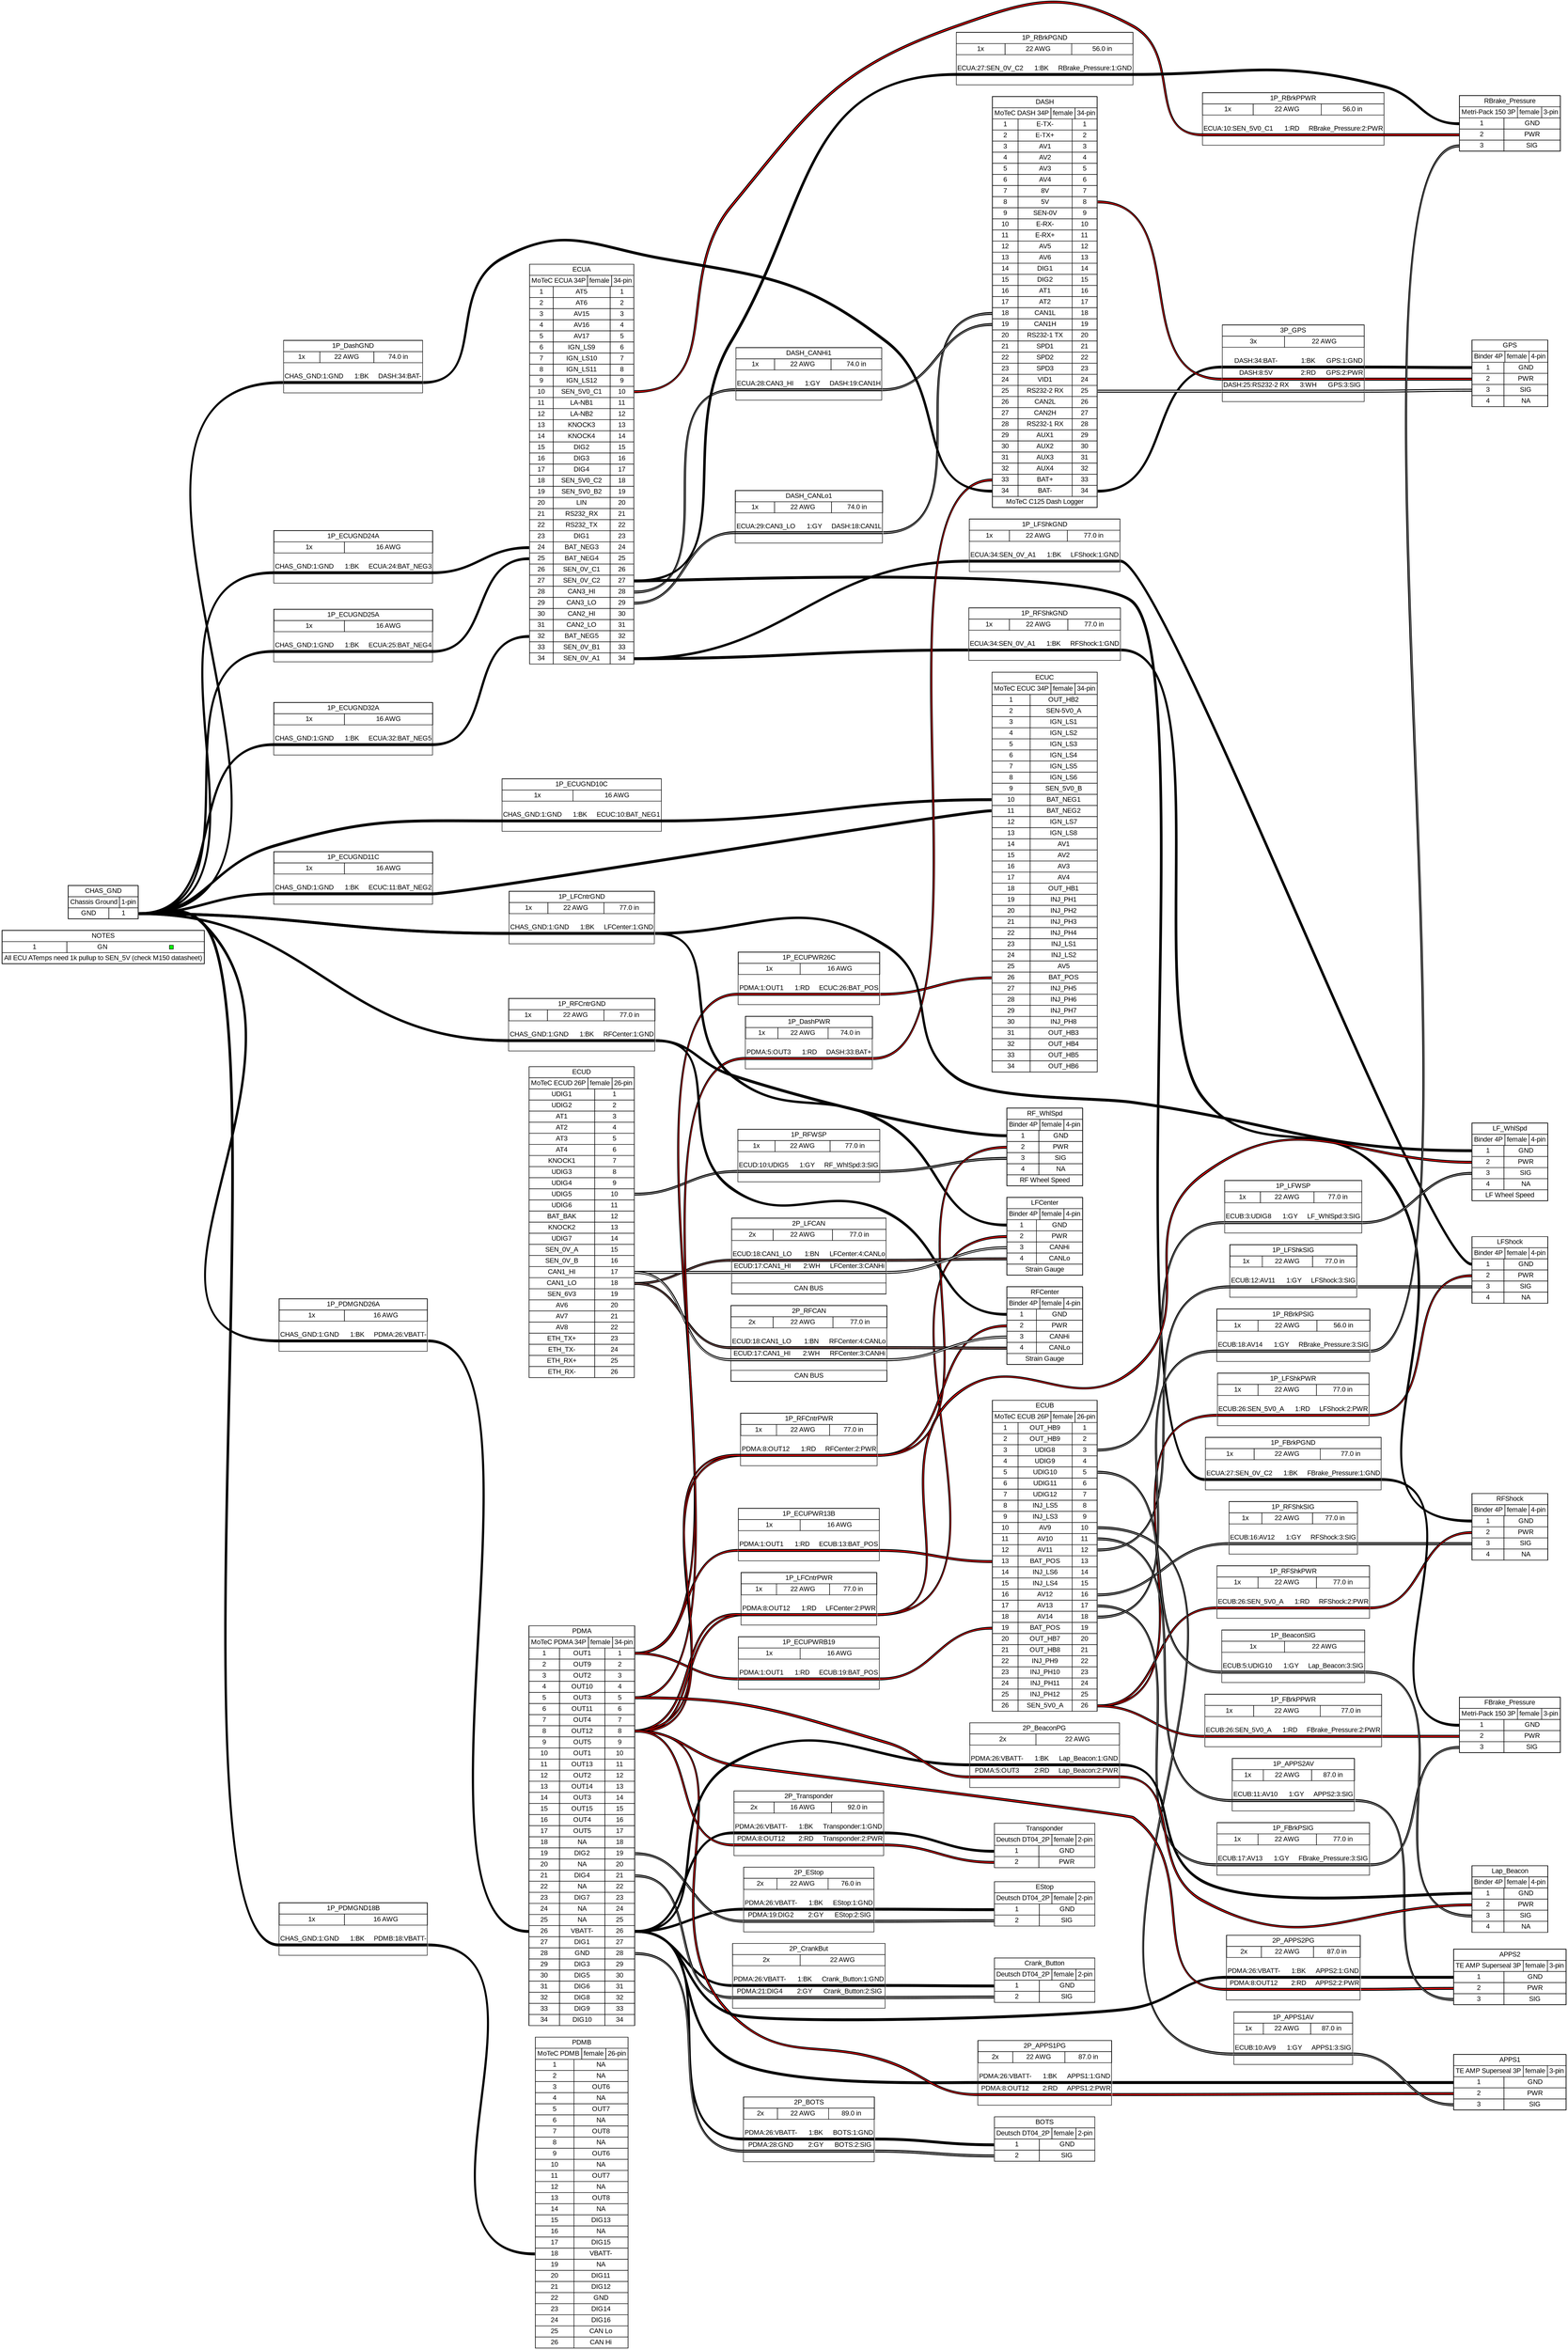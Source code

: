 graph {
// Graph generated by WireViz 0.3.1
// https://github.com/formatc1702/WireViz
	graph [bgcolor="#FFFFFF" fontname=arial nodesep=0.33 rankdir=LR ranksep=2]
	node [fillcolor="#FFFFFF" fontname=arial height=0 margin=0 shape=none style=filled width=0]
	edge [fontname=arial style=bold]
	NOTES [label=<
<table border="0" cellspacing="0" cellpadding="0">
 <tr><td>
  <table border="0" cellspacing="0" cellpadding="3" cellborder="1"><tr>
   <td balign="left">NOTES</td>
  </tr></table>
 </td></tr>
 <tr><td>
  <table border="0" cellspacing="0" cellpadding="3" cellborder="1">
   <tr>
    <td port="p1l">1</td>
    <td sides="tbl">GN</td>
    <td sides="tbr">
     <table border="0" cellborder="1"><tr>
      <td bgcolor="#00FF00" width="8" height="8" fixedsize="true"></td>
     </tr></table>
    </td>
   </tr>
  </table>
 </td></tr>
 <tr><td>
  <table border="0" cellspacing="0" cellpadding="3" cellborder="1"><tr>
   <td balign="left">All ECU ATemps need 1k pullup to SEN_5V (check M150 datasheet)</td>
  </tr></table>
 </td></tr>
</table>
> fillcolor="#FFFFFF" shape=box style=filled]
	DASH [label=<
<table border="0" cellspacing="0" cellpadding="0">
 <tr><td>
  <table border="0" cellspacing="0" cellpadding="3" cellborder="1"><tr>
   <td balign="left">DASH</td>
  </tr></table>
 </td></tr>
 <tr><td>
  <table border="0" cellspacing="0" cellpadding="3" cellborder="1"><tr>
   <td balign="left">MoTeC DASH 34P</td>
   <td balign="left">female</td>
   <td balign="left">34-pin</td>
  </tr></table>
 </td></tr>
 <tr><td>
  <table border="0" cellspacing="0" cellpadding="3" cellborder="1">
   <tr>
    <td port="p1l">1</td>
    <td>E-TX-</td>
    <td port="p1r">1</td>
   </tr>
   <tr>
    <td port="p2l">2</td>
    <td>E-TX+</td>
    <td port="p2r">2</td>
   </tr>
   <tr>
    <td port="p3l">3</td>
    <td>AV1</td>
    <td port="p3r">3</td>
   </tr>
   <tr>
    <td port="p4l">4</td>
    <td>AV2</td>
    <td port="p4r">4</td>
   </tr>
   <tr>
    <td port="p5l">5</td>
    <td>AV3</td>
    <td port="p5r">5</td>
   </tr>
   <tr>
    <td port="p6l">6</td>
    <td>AV4</td>
    <td port="p6r">6</td>
   </tr>
   <tr>
    <td port="p7l">7</td>
    <td>8V</td>
    <td port="p7r">7</td>
   </tr>
   <tr>
    <td port="p8l">8</td>
    <td>5V</td>
    <td port="p8r">8</td>
   </tr>
   <tr>
    <td port="p9l">9</td>
    <td>SEN-0V</td>
    <td port="p9r">9</td>
   </tr>
   <tr>
    <td port="p10l">10</td>
    <td>E-RX-</td>
    <td port="p10r">10</td>
   </tr>
   <tr>
    <td port="p11l">11</td>
    <td>E-RX+</td>
    <td port="p11r">11</td>
   </tr>
   <tr>
    <td port="p12l">12</td>
    <td>AV5</td>
    <td port="p12r">12</td>
   </tr>
   <tr>
    <td port="p13l">13</td>
    <td>AV6</td>
    <td port="p13r">13</td>
   </tr>
   <tr>
    <td port="p14l">14</td>
    <td>DIG1</td>
    <td port="p14r">14</td>
   </tr>
   <tr>
    <td port="p15l">15</td>
    <td>DIG2</td>
    <td port="p15r">15</td>
   </tr>
   <tr>
    <td port="p16l">16</td>
    <td>AT1</td>
    <td port="p16r">16</td>
   </tr>
   <tr>
    <td port="p17l">17</td>
    <td>AT2</td>
    <td port="p17r">17</td>
   </tr>
   <tr>
    <td port="p18l">18</td>
    <td>CAN1L</td>
    <td port="p18r">18</td>
   </tr>
   <tr>
    <td port="p19l">19</td>
    <td>CAN1H</td>
    <td port="p19r">19</td>
   </tr>
   <tr>
    <td port="p20l">20</td>
    <td>RS232-1 TX</td>
    <td port="p20r">20</td>
   </tr>
   <tr>
    <td port="p21l">21</td>
    <td>SPD1</td>
    <td port="p21r">21</td>
   </tr>
   <tr>
    <td port="p22l">22</td>
    <td>SPD2</td>
    <td port="p22r">22</td>
   </tr>
   <tr>
    <td port="p23l">23</td>
    <td>SPD3</td>
    <td port="p23r">23</td>
   </tr>
   <tr>
    <td port="p24l">24</td>
    <td>VID1</td>
    <td port="p24r">24</td>
   </tr>
   <tr>
    <td port="p25l">25</td>
    <td>RS232-2 RX</td>
    <td port="p25r">25</td>
   </tr>
   <tr>
    <td port="p26l">26</td>
    <td>CAN2L</td>
    <td port="p26r">26</td>
   </tr>
   <tr>
    <td port="p27l">27</td>
    <td>CAN2H</td>
    <td port="p27r">27</td>
   </tr>
   <tr>
    <td port="p28l">28</td>
    <td>RS232-1 RX</td>
    <td port="p28r">28</td>
   </tr>
   <tr>
    <td port="p29l">29</td>
    <td>AUX1</td>
    <td port="p29r">29</td>
   </tr>
   <tr>
    <td port="p30l">30</td>
    <td>AUX2</td>
    <td port="p30r">30</td>
   </tr>
   <tr>
    <td port="p31l">31</td>
    <td>AUX3</td>
    <td port="p31r">31</td>
   </tr>
   <tr>
    <td port="p32l">32</td>
    <td>AUX4</td>
    <td port="p32r">32</td>
   </tr>
   <tr>
    <td port="p33l">33</td>
    <td>BAT+</td>
    <td port="p33r">33</td>
   </tr>
   <tr>
    <td port="p34l">34</td>
    <td>BAT-</td>
    <td port="p34r">34</td>
   </tr>
  </table>
 </td></tr>
 <tr><td>
  <table border="0" cellspacing="0" cellpadding="3" cellborder="1"><tr>
   <td balign="left">MoTeC C125 Dash Logger</td>
  </tr></table>
 </td></tr>
</table>
> fillcolor="#FFFFFF" shape=box style=filled]
	ECUA [label=<
<table border="0" cellspacing="0" cellpadding="0">
 <tr><td>
  <table border="0" cellspacing="0" cellpadding="3" cellborder="1"><tr>
   <td balign="left">ECUA</td>
  </tr></table>
 </td></tr>
 <tr><td>
  <table border="0" cellspacing="0" cellpadding="3" cellborder="1"><tr>
   <td balign="left">MoTeC ECUA 34P</td>
   <td balign="left">female</td>
   <td balign="left">34-pin</td>
  </tr></table>
 </td></tr>
 <tr><td>
  <table border="0" cellspacing="0" cellpadding="3" cellborder="1">
   <tr>
    <td port="p1l">1</td>
    <td>AT5</td>
    <td port="p1r">1</td>
   </tr>
   <tr>
    <td port="p2l">2</td>
    <td>AT6</td>
    <td port="p2r">2</td>
   </tr>
   <tr>
    <td port="p3l">3</td>
    <td>AV15</td>
    <td port="p3r">3</td>
   </tr>
   <tr>
    <td port="p4l">4</td>
    <td>AV16</td>
    <td port="p4r">4</td>
   </tr>
   <tr>
    <td port="p5l">5</td>
    <td>AV17</td>
    <td port="p5r">5</td>
   </tr>
   <tr>
    <td port="p6l">6</td>
    <td>IGN_LS9</td>
    <td port="p6r">6</td>
   </tr>
   <tr>
    <td port="p7l">7</td>
    <td>IGN_LS10</td>
    <td port="p7r">7</td>
   </tr>
   <tr>
    <td port="p8l">8</td>
    <td>IGN_LS11</td>
    <td port="p8r">8</td>
   </tr>
   <tr>
    <td port="p9l">9</td>
    <td>IGN_LS12</td>
    <td port="p9r">9</td>
   </tr>
   <tr>
    <td port="p10l">10</td>
    <td>SEN_5V0_C1</td>
    <td port="p10r">10</td>
   </tr>
   <tr>
    <td port="p11l">11</td>
    <td>LA-NB1</td>
    <td port="p11r">11</td>
   </tr>
   <tr>
    <td port="p12l">12</td>
    <td>LA-NB2</td>
    <td port="p12r">12</td>
   </tr>
   <tr>
    <td port="p13l">13</td>
    <td>KNOCK3</td>
    <td port="p13r">13</td>
   </tr>
   <tr>
    <td port="p14l">14</td>
    <td>KNOCK4</td>
    <td port="p14r">14</td>
   </tr>
   <tr>
    <td port="p15l">15</td>
    <td>DIG2</td>
    <td port="p15r">15</td>
   </tr>
   <tr>
    <td port="p16l">16</td>
    <td>DIG3</td>
    <td port="p16r">16</td>
   </tr>
   <tr>
    <td port="p17l">17</td>
    <td>DIG4</td>
    <td port="p17r">17</td>
   </tr>
   <tr>
    <td port="p18l">18</td>
    <td>SEN_5V0_C2</td>
    <td port="p18r">18</td>
   </tr>
   <tr>
    <td port="p19l">19</td>
    <td>SEN_5V0_B2</td>
    <td port="p19r">19</td>
   </tr>
   <tr>
    <td port="p20l">20</td>
    <td>LIN</td>
    <td port="p20r">20</td>
   </tr>
   <tr>
    <td port="p21l">21</td>
    <td>RS232_RX</td>
    <td port="p21r">21</td>
   </tr>
   <tr>
    <td port="p22l">22</td>
    <td>RS232_TX</td>
    <td port="p22r">22</td>
   </tr>
   <tr>
    <td port="p23l">23</td>
    <td>DIG1</td>
    <td port="p23r">23</td>
   </tr>
   <tr>
    <td port="p24l">24</td>
    <td>BAT_NEG3</td>
    <td port="p24r">24</td>
   </tr>
   <tr>
    <td port="p25l">25</td>
    <td>BAT_NEG4</td>
    <td port="p25r">25</td>
   </tr>
   <tr>
    <td port="p26l">26</td>
    <td>SEN_0V_C1</td>
    <td port="p26r">26</td>
   </tr>
   <tr>
    <td port="p27l">27</td>
    <td>SEN_0V_C2</td>
    <td port="p27r">27</td>
   </tr>
   <tr>
    <td port="p28l">28</td>
    <td>CAN3_HI</td>
    <td port="p28r">28</td>
   </tr>
   <tr>
    <td port="p29l">29</td>
    <td>CAN3_LO</td>
    <td port="p29r">29</td>
   </tr>
   <tr>
    <td port="p30l">30</td>
    <td>CAN2_HI</td>
    <td port="p30r">30</td>
   </tr>
   <tr>
    <td port="p31l">31</td>
    <td>CAN2_LO</td>
    <td port="p31r">31</td>
   </tr>
   <tr>
    <td port="p32l">32</td>
    <td>BAT_NEG5</td>
    <td port="p32r">32</td>
   </tr>
   <tr>
    <td port="p33l">33</td>
    <td>SEN_0V_B1</td>
    <td port="p33r">33</td>
   </tr>
   <tr>
    <td port="p34l">34</td>
    <td>SEN_0V_A1</td>
    <td port="p34r">34</td>
   </tr>
  </table>
 </td></tr>
</table>
> fillcolor="#FFFFFF" shape=box style=filled]
	ECUB [label=<
<table border="0" cellspacing="0" cellpadding="0">
 <tr><td>
  <table border="0" cellspacing="0" cellpadding="3" cellborder="1"><tr>
   <td balign="left">ECUB</td>
  </tr></table>
 </td></tr>
 <tr><td>
  <table border="0" cellspacing="0" cellpadding="3" cellborder="1"><tr>
   <td balign="left">MoTeC ECUB 26P</td>
   <td balign="left">female</td>
   <td balign="left">26-pin</td>
  </tr></table>
 </td></tr>
 <tr><td>
  <table border="0" cellspacing="0" cellpadding="3" cellborder="1">
   <tr>
    <td port="p1l">1</td>
    <td>OUT_HB9</td>
    <td port="p1r">1</td>
   </tr>
   <tr>
    <td port="p2l">2</td>
    <td>OUT_HB9</td>
    <td port="p2r">2</td>
   </tr>
   <tr>
    <td port="p3l">3</td>
    <td>UDIG8</td>
    <td port="p3r">3</td>
   </tr>
   <tr>
    <td port="p4l">4</td>
    <td>UDIG9</td>
    <td port="p4r">4</td>
   </tr>
   <tr>
    <td port="p5l">5</td>
    <td>UDIG10</td>
    <td port="p5r">5</td>
   </tr>
   <tr>
    <td port="p6l">6</td>
    <td>UDIG11</td>
    <td port="p6r">6</td>
   </tr>
   <tr>
    <td port="p7l">7</td>
    <td>UDIG12</td>
    <td port="p7r">7</td>
   </tr>
   <tr>
    <td port="p8l">8</td>
    <td>INJ_LS5</td>
    <td port="p8r">8</td>
   </tr>
   <tr>
    <td port="p9l">9</td>
    <td>INJ_LS3</td>
    <td port="p9r">9</td>
   </tr>
   <tr>
    <td port="p10l">10</td>
    <td>AV9</td>
    <td port="p10r">10</td>
   </tr>
   <tr>
    <td port="p11l">11</td>
    <td>AV10</td>
    <td port="p11r">11</td>
   </tr>
   <tr>
    <td port="p12l">12</td>
    <td>AV11</td>
    <td port="p12r">12</td>
   </tr>
   <tr>
    <td port="p13l">13</td>
    <td>BAT_POS</td>
    <td port="p13r">13</td>
   </tr>
   <tr>
    <td port="p14l">14</td>
    <td>INJ_LS6</td>
    <td port="p14r">14</td>
   </tr>
   <tr>
    <td port="p15l">15</td>
    <td>INJ_LS4</td>
    <td port="p15r">15</td>
   </tr>
   <tr>
    <td port="p16l">16</td>
    <td>AV12</td>
    <td port="p16r">16</td>
   </tr>
   <tr>
    <td port="p17l">17</td>
    <td>AV13</td>
    <td port="p17r">17</td>
   </tr>
   <tr>
    <td port="p18l">18</td>
    <td>AV14</td>
    <td port="p18r">18</td>
   </tr>
   <tr>
    <td port="p19l">19</td>
    <td>BAT_POS</td>
    <td port="p19r">19</td>
   </tr>
   <tr>
    <td port="p20l">20</td>
    <td>OUT_HB7</td>
    <td port="p20r">20</td>
   </tr>
   <tr>
    <td port="p21l">21</td>
    <td>OUT_HB8</td>
    <td port="p21r">21</td>
   </tr>
   <tr>
    <td port="p22l">22</td>
    <td>INJ_PH9</td>
    <td port="p22r">22</td>
   </tr>
   <tr>
    <td port="p23l">23</td>
    <td>INJ_PH10</td>
    <td port="p23r">23</td>
   </tr>
   <tr>
    <td port="p24l">24</td>
    <td>INJ_PH11</td>
    <td port="p24r">24</td>
   </tr>
   <tr>
    <td port="p25l">25</td>
    <td>INJ_PH12</td>
    <td port="p25r">25</td>
   </tr>
   <tr>
    <td port="p26l">26</td>
    <td>SEN_5V0_A</td>
    <td port="p26r">26</td>
   </tr>
  </table>
 </td></tr>
</table>
> fillcolor="#FFFFFF" shape=box style=filled]
	ECUC [label=<
<table border="0" cellspacing="0" cellpadding="0">
 <tr><td>
  <table border="0" cellspacing="0" cellpadding="3" cellborder="1"><tr>
   <td balign="left">ECUC</td>
  </tr></table>
 </td></tr>
 <tr><td>
  <table border="0" cellspacing="0" cellpadding="3" cellborder="1"><tr>
   <td balign="left">MoTeC ECUC 34P</td>
   <td balign="left">female</td>
   <td balign="left">34-pin</td>
  </tr></table>
 </td></tr>
 <tr><td>
  <table border="0" cellspacing="0" cellpadding="3" cellborder="1">
   <tr>
    <td port="p1l">1</td>
    <td>OUT_HB2</td>
   </tr>
   <tr>
    <td port="p2l">2</td>
    <td>SEN-5V0_A</td>
   </tr>
   <tr>
    <td port="p3l">3</td>
    <td>IGN_LS1</td>
   </tr>
   <tr>
    <td port="p4l">4</td>
    <td>IGN_LS2</td>
   </tr>
   <tr>
    <td port="p5l">5</td>
    <td>IGN_LS3</td>
   </tr>
   <tr>
    <td port="p6l">6</td>
    <td>IGN_LS4</td>
   </tr>
   <tr>
    <td port="p7l">7</td>
    <td>IGN_LS5</td>
   </tr>
   <tr>
    <td port="p8l">8</td>
    <td>IGN_LS6</td>
   </tr>
   <tr>
    <td port="p9l">9</td>
    <td>SEN_5V0_B</td>
   </tr>
   <tr>
    <td port="p10l">10</td>
    <td>BAT_NEG1</td>
   </tr>
   <tr>
    <td port="p11l">11</td>
    <td>BAT_NEG2</td>
   </tr>
   <tr>
    <td port="p12l">12</td>
    <td>IGN_LS7</td>
   </tr>
   <tr>
    <td port="p13l">13</td>
    <td>IGN_LS8</td>
   </tr>
   <tr>
    <td port="p14l">14</td>
    <td>AV1</td>
   </tr>
   <tr>
    <td port="p15l">15</td>
    <td>AV2</td>
   </tr>
   <tr>
    <td port="p16l">16</td>
    <td>AV3</td>
   </tr>
   <tr>
    <td port="p17l">17</td>
    <td>AV4</td>
   </tr>
   <tr>
    <td port="p18l">18</td>
    <td>OUT_HB1</td>
   </tr>
   <tr>
    <td port="p19l">19</td>
    <td>INJ_PH1</td>
   </tr>
   <tr>
    <td port="p20l">20</td>
    <td>INJ_PH2</td>
   </tr>
   <tr>
    <td port="p21l">21</td>
    <td>INJ_PH3</td>
   </tr>
   <tr>
    <td port="p22l">22</td>
    <td>INJ_PH4</td>
   </tr>
   <tr>
    <td port="p23l">23</td>
    <td>INJ_LS1</td>
   </tr>
   <tr>
    <td port="p24l">24</td>
    <td>INJ_LS2</td>
   </tr>
   <tr>
    <td port="p25l">25</td>
    <td>AV5</td>
   </tr>
   <tr>
    <td port="p26l">26</td>
    <td>BAT_POS</td>
   </tr>
   <tr>
    <td port="p27l">27</td>
    <td>INJ_PH5</td>
   </tr>
   <tr>
    <td port="p28l">28</td>
    <td>INJ_PH6</td>
   </tr>
   <tr>
    <td port="p29l">29</td>
    <td>INJ_PH7</td>
   </tr>
   <tr>
    <td port="p30l">30</td>
    <td>INJ_PH8</td>
   </tr>
   <tr>
    <td port="p31l">31</td>
    <td>OUT_HB3</td>
   </tr>
   <tr>
    <td port="p32l">32</td>
    <td>OUT_HB4</td>
   </tr>
   <tr>
    <td port="p33l">33</td>
    <td>OUT_HB5</td>
   </tr>
   <tr>
    <td port="p34l">34</td>
    <td>OUT_HB6</td>
   </tr>
  </table>
 </td></tr>
</table>
> fillcolor="#FFFFFF" shape=box style=filled]
	ECUD [label=<
<table border="0" cellspacing="0" cellpadding="0">
 <tr><td>
  <table border="0" cellspacing="0" cellpadding="3" cellborder="1"><tr>
   <td balign="left">ECUD</td>
  </tr></table>
 </td></tr>
 <tr><td>
  <table border="0" cellspacing="0" cellpadding="3" cellborder="1"><tr>
   <td balign="left">MoTeC ECUD 26P</td>
   <td balign="left">female</td>
   <td balign="left">26-pin</td>
  </tr></table>
 </td></tr>
 <tr><td>
  <table border="0" cellspacing="0" cellpadding="3" cellborder="1">
   <tr>
    <td>UDIG1</td>
    <td port="p1r">1</td>
   </tr>
   <tr>
    <td>UDIG2</td>
    <td port="p2r">2</td>
   </tr>
   <tr>
    <td>AT1</td>
    <td port="p3r">3</td>
   </tr>
   <tr>
    <td>AT2</td>
    <td port="p4r">4</td>
   </tr>
   <tr>
    <td>AT3</td>
    <td port="p5r">5</td>
   </tr>
   <tr>
    <td>AT4</td>
    <td port="p6r">6</td>
   </tr>
   <tr>
    <td>KNOCK1</td>
    <td port="p7r">7</td>
   </tr>
   <tr>
    <td>UDIG3</td>
    <td port="p8r">8</td>
   </tr>
   <tr>
    <td>UDIG4</td>
    <td port="p9r">9</td>
   </tr>
   <tr>
    <td>UDIG5</td>
    <td port="p10r">10</td>
   </tr>
   <tr>
    <td>UDIG6</td>
    <td port="p11r">11</td>
   </tr>
   <tr>
    <td>BAT_BAK</td>
    <td port="p12r">12</td>
   </tr>
   <tr>
    <td>KNOCK2</td>
    <td port="p13r">13</td>
   </tr>
   <tr>
    <td>UDIG7</td>
    <td port="p14r">14</td>
   </tr>
   <tr>
    <td>SEN_0V_A</td>
    <td port="p15r">15</td>
   </tr>
   <tr>
    <td>SEN_0V_B</td>
    <td port="p16r">16</td>
   </tr>
   <tr>
    <td>CAN1_HI</td>
    <td port="p17r">17</td>
   </tr>
   <tr>
    <td>CAN1_LO</td>
    <td port="p18r">18</td>
   </tr>
   <tr>
    <td>SEN_6V3</td>
    <td port="p19r">19</td>
   </tr>
   <tr>
    <td>AV6</td>
    <td port="p20r">20</td>
   </tr>
   <tr>
    <td>AV7</td>
    <td port="p21r">21</td>
   </tr>
   <tr>
    <td>AV8</td>
    <td port="p22r">22</td>
   </tr>
   <tr>
    <td>ETH_TX+</td>
    <td port="p23r">23</td>
   </tr>
   <tr>
    <td>ETH_TX-</td>
    <td port="p24r">24</td>
   </tr>
   <tr>
    <td>ETH_RX+</td>
    <td port="p25r">25</td>
   </tr>
   <tr>
    <td>ETH_RX-</td>
    <td port="p26r">26</td>
   </tr>
  </table>
 </td></tr>
</table>
> fillcolor="#FFFFFF" shape=box style=filled]
	PDMA [label=<
<table border="0" cellspacing="0" cellpadding="0">
 <tr><td>
  <table border="0" cellspacing="0" cellpadding="3" cellborder="1"><tr>
   <td balign="left">PDMA</td>
  </tr></table>
 </td></tr>
 <tr><td>
  <table border="0" cellspacing="0" cellpadding="3" cellborder="1"><tr>
   <td balign="left">MoTeC PDMA 34P</td>
   <td balign="left">female</td>
   <td balign="left">34-pin</td>
  </tr></table>
 </td></tr>
 <tr><td>
  <table border="0" cellspacing="0" cellpadding="3" cellborder="1">
   <tr>
    <td port="p1l">1</td>
    <td>OUT1</td>
    <td port="p1r">1</td>
   </tr>
   <tr>
    <td port="p2l">2</td>
    <td>OUT9</td>
    <td port="p2r">2</td>
   </tr>
   <tr>
    <td port="p3l">3</td>
    <td>OUT2</td>
    <td port="p3r">3</td>
   </tr>
   <tr>
    <td port="p4l">4</td>
    <td>OUT10</td>
    <td port="p4r">4</td>
   </tr>
   <tr>
    <td port="p5l">5</td>
    <td>OUT3</td>
    <td port="p5r">5</td>
   </tr>
   <tr>
    <td port="p6l">6</td>
    <td>OUT11</td>
    <td port="p6r">6</td>
   </tr>
   <tr>
    <td port="p7l">7</td>
    <td>OUT4</td>
    <td port="p7r">7</td>
   </tr>
   <tr>
    <td port="p8l">8</td>
    <td>OUT12</td>
    <td port="p8r">8</td>
   </tr>
   <tr>
    <td port="p9l">9</td>
    <td>OUT5</td>
    <td port="p9r">9</td>
   </tr>
   <tr>
    <td port="p10l">10</td>
    <td>OUT1</td>
    <td port="p10r">10</td>
   </tr>
   <tr>
    <td port="p11l">11</td>
    <td>OUT13</td>
    <td port="p11r">11</td>
   </tr>
   <tr>
    <td port="p12l">12</td>
    <td>OUT2</td>
    <td port="p12r">12</td>
   </tr>
   <tr>
    <td port="p13l">13</td>
    <td>OUT14</td>
    <td port="p13r">13</td>
   </tr>
   <tr>
    <td port="p14l">14</td>
    <td>OUT3</td>
    <td port="p14r">14</td>
   </tr>
   <tr>
    <td port="p15l">15</td>
    <td>OUT15</td>
    <td port="p15r">15</td>
   </tr>
   <tr>
    <td port="p16l">16</td>
    <td>OUT4</td>
    <td port="p16r">16</td>
   </tr>
   <tr>
    <td port="p17l">17</td>
    <td>OUT5</td>
    <td port="p17r">17</td>
   </tr>
   <tr>
    <td port="p18l">18</td>
    <td>NA</td>
    <td port="p18r">18</td>
   </tr>
   <tr>
    <td port="p19l">19</td>
    <td>DIG2</td>
    <td port="p19r">19</td>
   </tr>
   <tr>
    <td port="p20l">20</td>
    <td>NA</td>
    <td port="p20r">20</td>
   </tr>
   <tr>
    <td port="p21l">21</td>
    <td>DIG4</td>
    <td port="p21r">21</td>
   </tr>
   <tr>
    <td port="p22l">22</td>
    <td>NA</td>
    <td port="p22r">22</td>
   </tr>
   <tr>
    <td port="p23l">23</td>
    <td>DIG7</td>
    <td port="p23r">23</td>
   </tr>
   <tr>
    <td port="p24l">24</td>
    <td>NA</td>
    <td port="p24r">24</td>
   </tr>
   <tr>
    <td port="p25l">25</td>
    <td>NA</td>
    <td port="p25r">25</td>
   </tr>
   <tr>
    <td port="p26l">26</td>
    <td>VBATT-</td>
    <td port="p26r">26</td>
   </tr>
   <tr>
    <td port="p27l">27</td>
    <td>DIG1</td>
    <td port="p27r">27</td>
   </tr>
   <tr>
    <td port="p28l">28</td>
    <td>GND</td>
    <td port="p28r">28</td>
   </tr>
   <tr>
    <td port="p29l">29</td>
    <td>DIG3</td>
    <td port="p29r">29</td>
   </tr>
   <tr>
    <td port="p30l">30</td>
    <td>DIG5</td>
    <td port="p30r">30</td>
   </tr>
   <tr>
    <td port="p31l">31</td>
    <td>DIG6</td>
    <td port="p31r">31</td>
   </tr>
   <tr>
    <td port="p32l">32</td>
    <td>DIG8</td>
    <td port="p32r">32</td>
   </tr>
   <tr>
    <td port="p33l">33</td>
    <td>DIG9</td>
    <td port="p33r">33</td>
   </tr>
   <tr>
    <td port="p34l">34</td>
    <td>DIG10</td>
    <td port="p34r">34</td>
   </tr>
  </table>
 </td></tr>
</table>
> fillcolor="#FFFFFF" shape=box style=filled]
	PDMB [label=<
<table border="0" cellspacing="0" cellpadding="0">
 <tr><td>
  <table border="0" cellspacing="0" cellpadding="3" cellborder="1"><tr>
   <td balign="left">PDMB</td>
  </tr></table>
 </td></tr>
 <tr><td>
  <table border="0" cellspacing="0" cellpadding="3" cellborder="1"><tr>
   <td balign="left">MoTeC PDMB</td>
   <td balign="left">female</td>
   <td balign="left">26-pin</td>
  </tr></table>
 </td></tr>
 <tr><td>
  <table border="0" cellspacing="0" cellpadding="3" cellborder="1">
   <tr>
    <td port="p1l">1</td>
    <td>NA</td>
   </tr>
   <tr>
    <td port="p2l">2</td>
    <td>NA</td>
   </tr>
   <tr>
    <td port="p3l">3</td>
    <td>OUT6</td>
   </tr>
   <tr>
    <td port="p4l">4</td>
    <td>NA</td>
   </tr>
   <tr>
    <td port="p5l">5</td>
    <td>OUT7</td>
   </tr>
   <tr>
    <td port="p6l">6</td>
    <td>NA</td>
   </tr>
   <tr>
    <td port="p7l">7</td>
    <td>OUT8</td>
   </tr>
   <tr>
    <td port="p8l">8</td>
    <td>NA</td>
   </tr>
   <tr>
    <td port="p9l">9</td>
    <td>OUT6</td>
   </tr>
   <tr>
    <td port="p10l">10</td>
    <td>NA</td>
   </tr>
   <tr>
    <td port="p11l">11</td>
    <td>OUT7</td>
   </tr>
   <tr>
    <td port="p12l">12</td>
    <td>NA</td>
   </tr>
   <tr>
    <td port="p13l">13</td>
    <td>OUT8</td>
   </tr>
   <tr>
    <td port="p14l">14</td>
    <td>NA</td>
   </tr>
   <tr>
    <td port="p15l">15</td>
    <td>DIG13</td>
   </tr>
   <tr>
    <td port="p16l">16</td>
    <td>NA</td>
   </tr>
   <tr>
    <td port="p17l">17</td>
    <td>DIG15</td>
   </tr>
   <tr>
    <td port="p18l">18</td>
    <td>VBATT-</td>
   </tr>
   <tr>
    <td port="p19l">19</td>
    <td>NA</td>
   </tr>
   <tr>
    <td port="p20l">20</td>
    <td>DIG11</td>
   </tr>
   <tr>
    <td port="p21l">21</td>
    <td>DIG12</td>
   </tr>
   <tr>
    <td port="p22l">22</td>
    <td>GND</td>
   </tr>
   <tr>
    <td port="p23l">23</td>
    <td>DIG14</td>
   </tr>
   <tr>
    <td port="p24l">24</td>
    <td>DIG16</td>
   </tr>
   <tr>
    <td port="p25l">25</td>
    <td>CAN Lo</td>
   </tr>
   <tr>
    <td port="p26l">26</td>
    <td>CAN Hi</td>
   </tr>
  </table>
 </td></tr>
</table>
> fillcolor="#FFFFFF" shape=box style=filled]
	CHAS_GND [label=<
<table border="0" cellspacing="0" cellpadding="0">
 <tr><td>
  <table border="0" cellspacing="0" cellpadding="3" cellborder="1"><tr>
   <td balign="left">CHAS_GND</td>
  </tr></table>
 </td></tr>
 <tr><td>
  <table border="0" cellspacing="0" cellpadding="3" cellborder="1"><tr>
   <td balign="left">Chassis Ground</td>
   <td balign="left">1-pin</td>
  </tr></table>
 </td></tr>
 <tr><td>
  <table border="0" cellspacing="0" cellpadding="3" cellborder="1">
   <tr>
    <td>GND</td>
    <td port="p1r">1</td>
   </tr>
  </table>
 </td></tr>
</table>
> fillcolor="#FFFFFF" shape=box style=filled]
	RFShock [label=<
<table border="0" cellspacing="0" cellpadding="0">
 <tr><td>
  <table border="0" cellspacing="0" cellpadding="3" cellborder="1"><tr>
   <td balign="left">RFShock</td>
  </tr></table>
 </td></tr>
 <tr><td>
  <table border="0" cellspacing="0" cellpadding="3" cellborder="1"><tr>
   <td balign="left">Binder 4P</td>
   <td balign="left">female</td>
   <td balign="left">4-pin</td>
  </tr></table>
 </td></tr>
 <tr><td>
  <table border="0" cellspacing="0" cellpadding="3" cellborder="1">
   <tr>
    <td port="p1l">1</td>
    <td>GND</td>
   </tr>
   <tr>
    <td port="p2l">2</td>
    <td>PWR</td>
   </tr>
   <tr>
    <td port="p3l">3</td>
    <td>SIG</td>
   </tr>
   <tr>
    <td port="p4l">4</td>
    <td>NA</td>
   </tr>
  </table>
 </td></tr>
</table>
> fillcolor="#FFFFFF" shape=box style=filled]
	LFShock [label=<
<table border="0" cellspacing="0" cellpadding="0">
 <tr><td>
  <table border="0" cellspacing="0" cellpadding="3" cellborder="1"><tr>
   <td balign="left">LFShock</td>
  </tr></table>
 </td></tr>
 <tr><td>
  <table border="0" cellspacing="0" cellpadding="3" cellborder="1"><tr>
   <td balign="left">Binder 4P</td>
   <td balign="left">female</td>
   <td balign="left">4-pin</td>
  </tr></table>
 </td></tr>
 <tr><td>
  <table border="0" cellspacing="0" cellpadding="3" cellborder="1">
   <tr>
    <td port="p1l">1</td>
    <td>GND</td>
   </tr>
   <tr>
    <td port="p2l">2</td>
    <td>PWR</td>
   </tr>
   <tr>
    <td port="p3l">3</td>
    <td>SIG</td>
   </tr>
   <tr>
    <td port="p4l">4</td>
    <td>NA</td>
   </tr>
  </table>
 </td></tr>
</table>
> fillcolor="#FFFFFF" shape=box style=filled]
	LFCenter [label=<
<table border="0" cellspacing="0" cellpadding="0">
 <tr><td>
  <table border="0" cellspacing="0" cellpadding="3" cellborder="1"><tr>
   <td balign="left">LFCenter</td>
  </tr></table>
 </td></tr>
 <tr><td>
  <table border="0" cellspacing="0" cellpadding="3" cellborder="1"><tr>
   <td balign="left">Binder 4P</td>
   <td balign="left">female</td>
   <td balign="left">4-pin</td>
  </tr></table>
 </td></tr>
 <tr><td>
  <table border="0" cellspacing="0" cellpadding="3" cellborder="1">
   <tr>
    <td port="p1l">1</td>
    <td>GND</td>
   </tr>
   <tr>
    <td port="p2l">2</td>
    <td>PWR</td>
   </tr>
   <tr>
    <td port="p3l">3</td>
    <td>CANHi</td>
   </tr>
   <tr>
    <td port="p4l">4</td>
    <td>CANLo</td>
   </tr>
  </table>
 </td></tr>
 <tr><td>
  <table border="0" cellspacing="0" cellpadding="3" cellborder="1"><tr>
   <td balign="left">Strain Gauge</td>
  </tr></table>
 </td></tr>
</table>
> fillcolor="#FFFFFF" shape=box style=filled]
	LF_WhlSpd [label=<
<table border="0" cellspacing="0" cellpadding="0">
 <tr><td>
  <table border="0" cellspacing="0" cellpadding="3" cellborder="1"><tr>
   <td balign="left">LF_WhlSpd</td>
  </tr></table>
 </td></tr>
 <tr><td>
  <table border="0" cellspacing="0" cellpadding="3" cellborder="1"><tr>
   <td balign="left">Binder 4P</td>
   <td balign="left">female</td>
   <td balign="left">4-pin</td>
  </tr></table>
 </td></tr>
 <tr><td>
  <table border="0" cellspacing="0" cellpadding="3" cellborder="1">
   <tr>
    <td port="p1l">1</td>
    <td>GND</td>
   </tr>
   <tr>
    <td port="p2l">2</td>
    <td>PWR</td>
   </tr>
   <tr>
    <td port="p3l">3</td>
    <td>SIG</td>
   </tr>
   <tr>
    <td port="p4l">4</td>
    <td>NA</td>
   </tr>
  </table>
 </td></tr>
 <tr><td>
  <table border="0" cellspacing="0" cellpadding="3" cellborder="1"><tr>
   <td balign="left">LF Wheel Speed</td>
  </tr></table>
 </td></tr>
</table>
> fillcolor="#FFFFFF" shape=box style=filled]
	RFCenter [label=<
<table border="0" cellspacing="0" cellpadding="0">
 <tr><td>
  <table border="0" cellspacing="0" cellpadding="3" cellborder="1"><tr>
   <td balign="left">RFCenter</td>
  </tr></table>
 </td></tr>
 <tr><td>
  <table border="0" cellspacing="0" cellpadding="3" cellborder="1"><tr>
   <td balign="left">Binder 4P</td>
   <td balign="left">female</td>
   <td balign="left">4-pin</td>
  </tr></table>
 </td></tr>
 <tr><td>
  <table border="0" cellspacing="0" cellpadding="3" cellborder="1">
   <tr>
    <td port="p1l">1</td>
    <td>GND</td>
   </tr>
   <tr>
    <td port="p2l">2</td>
    <td>PWR</td>
   </tr>
   <tr>
    <td port="p3l">3</td>
    <td>CANHi</td>
   </tr>
   <tr>
    <td port="p4l">4</td>
    <td>CANLo</td>
   </tr>
  </table>
 </td></tr>
 <tr><td>
  <table border="0" cellspacing="0" cellpadding="3" cellborder="1"><tr>
   <td balign="left">Strain Gauge</td>
  </tr></table>
 </td></tr>
</table>
> fillcolor="#FFFFFF" shape=box style=filled]
	RF_WhlSpd [label=<
<table border="0" cellspacing="0" cellpadding="0">
 <tr><td>
  <table border="0" cellspacing="0" cellpadding="3" cellborder="1"><tr>
   <td balign="left">RF_WhlSpd</td>
  </tr></table>
 </td></tr>
 <tr><td>
  <table border="0" cellspacing="0" cellpadding="3" cellborder="1"><tr>
   <td balign="left">Binder 4P</td>
   <td balign="left">female</td>
   <td balign="left">4-pin</td>
  </tr></table>
 </td></tr>
 <tr><td>
  <table border="0" cellspacing="0" cellpadding="3" cellborder="1">
   <tr>
    <td port="p1l">1</td>
    <td>GND</td>
   </tr>
   <tr>
    <td port="p2l">2</td>
    <td>PWR</td>
   </tr>
   <tr>
    <td port="p3l">3</td>
    <td>SIG</td>
   </tr>
   <tr>
    <td port="p4l">4</td>
    <td>NA</td>
   </tr>
  </table>
 </td></tr>
 <tr><td>
  <table border="0" cellspacing="0" cellpadding="3" cellborder="1"><tr>
   <td balign="left">RF Wheel Speed</td>
  </tr></table>
 </td></tr>
</table>
> fillcolor="#FFFFFF" shape=box style=filled]
	EStop [label=<
<table border="0" cellspacing="0" cellpadding="0">
 <tr><td>
  <table border="0" cellspacing="0" cellpadding="3" cellborder="1"><tr>
   <td balign="left">EStop</td>
  </tr></table>
 </td></tr>
 <tr><td>
  <table border="0" cellspacing="0" cellpadding="3" cellborder="1"><tr>
   <td balign="left">Deutsch DT04_2P</td>
   <td balign="left">female</td>
   <td balign="left">2-pin</td>
  </tr></table>
 </td></tr>
 <tr><td>
  <table border="0" cellspacing="0" cellpadding="3" cellborder="1">
   <tr>
    <td port="p1l">1</td>
    <td>GND</td>
   </tr>
   <tr>
    <td port="p2l">2</td>
    <td>SIG</td>
   </tr>
  </table>
 </td></tr>
</table>
> fillcolor="#FFFFFF" shape=box style=filled]
	BOTS [label=<
<table border="0" cellspacing="0" cellpadding="0">
 <tr><td>
  <table border="0" cellspacing="0" cellpadding="3" cellborder="1"><tr>
   <td balign="left">BOTS</td>
  </tr></table>
 </td></tr>
 <tr><td>
  <table border="0" cellspacing="0" cellpadding="3" cellborder="1"><tr>
   <td balign="left">Deutsch DT04_2P</td>
   <td balign="left">female</td>
   <td balign="left">2-pin</td>
  </tr></table>
 </td></tr>
 <tr><td>
  <table border="0" cellspacing="0" cellpadding="3" cellborder="1">
   <tr>
    <td port="p1l">1</td>
    <td>GND</td>
   </tr>
   <tr>
    <td port="p2l">2</td>
    <td>SIG</td>
   </tr>
  </table>
 </td></tr>
</table>
> fillcolor="#FFFFFF" shape=box style=filled]
	Crank_Button [label=<
<table border="0" cellspacing="0" cellpadding="0">
 <tr><td>
  <table border="0" cellspacing="0" cellpadding="3" cellborder="1"><tr>
   <td balign="left">Crank_Button</td>
  </tr></table>
 </td></tr>
 <tr><td>
  <table border="0" cellspacing="0" cellpadding="3" cellborder="1"><tr>
   <td balign="left">Deutsch DT04_2P</td>
   <td balign="left">female</td>
   <td balign="left">2-pin</td>
  </tr></table>
 </td></tr>
 <tr><td>
  <table border="0" cellspacing="0" cellpadding="3" cellborder="1">
   <tr>
    <td port="p1l">1</td>
    <td>GND</td>
   </tr>
   <tr>
    <td port="p2l">2</td>
    <td>SIG</td>
   </tr>
  </table>
 </td></tr>
</table>
> fillcolor="#FFFFFF" shape=box style=filled]
	APPS1 [label=<
<table border="0" cellspacing="0" cellpadding="0">
 <tr><td>
  <table border="0" cellspacing="0" cellpadding="3" cellborder="1"><tr>
   <td balign="left">APPS1</td>
  </tr></table>
 </td></tr>
 <tr><td>
  <table border="0" cellspacing="0" cellpadding="3" cellborder="1"><tr>
   <td balign="left">TE AMP Superseal 3P</td>
   <td balign="left">female</td>
   <td balign="left">3-pin</td>
  </tr></table>
 </td></tr>
 <tr><td>
  <table border="0" cellspacing="0" cellpadding="3" cellborder="1">
   <tr>
    <td port="p1l">1</td>
    <td>GND</td>
   </tr>
   <tr>
    <td port="p2l">2</td>
    <td>PWR</td>
   </tr>
   <tr>
    <td port="p3l">3</td>
    <td>SIG</td>
   </tr>
  </table>
 </td></tr>
</table>
> fillcolor="#FFFFFF" shape=box style=filled]
	APPS2 [label=<
<table border="0" cellspacing="0" cellpadding="0">
 <tr><td>
  <table border="0" cellspacing="0" cellpadding="3" cellborder="1"><tr>
   <td balign="left">APPS2</td>
  </tr></table>
 </td></tr>
 <tr><td>
  <table border="0" cellspacing="0" cellpadding="3" cellborder="1"><tr>
   <td balign="left">TE AMP Superseal 3P</td>
   <td balign="left">female</td>
   <td balign="left">3-pin</td>
  </tr></table>
 </td></tr>
 <tr><td>
  <table border="0" cellspacing="0" cellpadding="3" cellborder="1">
   <tr>
    <td port="p1l">1</td>
    <td>GND</td>
   </tr>
   <tr>
    <td port="p2l">2</td>
    <td>PWR</td>
   </tr>
   <tr>
    <td port="p3l">3</td>
    <td>SIG</td>
   </tr>
  </table>
 </td></tr>
</table>
> fillcolor="#FFFFFF" shape=box style=filled]
	GPS [label=<
<table border="0" cellspacing="0" cellpadding="0">
 <tr><td>
  <table border="0" cellspacing="0" cellpadding="3" cellborder="1"><tr>
   <td balign="left">GPS</td>
  </tr></table>
 </td></tr>
 <tr><td>
  <table border="0" cellspacing="0" cellpadding="3" cellborder="1"><tr>
   <td balign="left">Binder 4P</td>
   <td balign="left">female</td>
   <td balign="left">4-pin</td>
  </tr></table>
 </td></tr>
 <tr><td>
  <table border="0" cellspacing="0" cellpadding="3" cellborder="1">
   <tr>
    <td port="p1l">1</td>
    <td>GND</td>
   </tr>
   <tr>
    <td port="p2l">2</td>
    <td>PWR</td>
   </tr>
   <tr>
    <td port="p3l">3</td>
    <td>SIG</td>
   </tr>
   <tr>
    <td port="p4l">4</td>
    <td>NA</td>
   </tr>
  </table>
 </td></tr>
</table>
> fillcolor="#FFFFFF" shape=box style=filled]
	FBrake_Pressure [label=<
<table border="0" cellspacing="0" cellpadding="0">
 <tr><td>
  <table border="0" cellspacing="0" cellpadding="3" cellborder="1"><tr>
   <td balign="left">FBrake_Pressure</td>
  </tr></table>
 </td></tr>
 <tr><td>
  <table border="0" cellspacing="0" cellpadding="3" cellborder="1"><tr>
   <td balign="left">Metri-Pack 150 3P</td>
   <td balign="left">female</td>
   <td balign="left">3-pin</td>
  </tr></table>
 </td></tr>
 <tr><td>
  <table border="0" cellspacing="0" cellpadding="3" cellborder="1">
   <tr>
    <td port="p1l">1</td>
    <td>GND</td>
   </tr>
   <tr>
    <td port="p2l">2</td>
    <td>PWR</td>
   </tr>
   <tr>
    <td port="p3l">3</td>
    <td>SIG</td>
   </tr>
  </table>
 </td></tr>
</table>
> fillcolor="#FFFFFF" shape=box style=filled]
	Lap_Beacon [label=<
<table border="0" cellspacing="0" cellpadding="0">
 <tr><td>
  <table border="0" cellspacing="0" cellpadding="3" cellborder="1"><tr>
   <td balign="left">Lap_Beacon</td>
  </tr></table>
 </td></tr>
 <tr><td>
  <table border="0" cellspacing="0" cellpadding="3" cellborder="1"><tr>
   <td balign="left">Binder 4P</td>
   <td balign="left">female</td>
   <td balign="left">4-pin</td>
  </tr></table>
 </td></tr>
 <tr><td>
  <table border="0" cellspacing="0" cellpadding="3" cellborder="1">
   <tr>
    <td port="p1l">1</td>
    <td>GND</td>
   </tr>
   <tr>
    <td port="p2l">2</td>
    <td>PWR</td>
   </tr>
   <tr>
    <td port="p3l">3</td>
    <td>SIG</td>
   </tr>
   <tr>
    <td port="p4l">4</td>
    <td>NA</td>
   </tr>
  </table>
 </td></tr>
</table>
> fillcolor="#FFFFFF" shape=box style=filled]
	Transponder [label=<
<table border="0" cellspacing="0" cellpadding="0">
 <tr><td>
  <table border="0" cellspacing="0" cellpadding="3" cellborder="1"><tr>
   <td balign="left">Transponder</td>
  </tr></table>
 </td></tr>
 <tr><td>
  <table border="0" cellspacing="0" cellpadding="3" cellborder="1"><tr>
   <td balign="left">Deutsch DT04_2P</td>
   <td balign="left">female</td>
   <td balign="left">2-pin</td>
  </tr></table>
 </td></tr>
 <tr><td>
  <table border="0" cellspacing="0" cellpadding="3" cellborder="1">
   <tr>
    <td port="p1l">1</td>
    <td>GND</td>
   </tr>
   <tr>
    <td port="p2l">2</td>
    <td>PWR</td>
   </tr>
  </table>
 </td></tr>
</table>
> fillcolor="#FFFFFF" shape=box style=filled]
	RBrake_Pressure [label=<
<table border="0" cellspacing="0" cellpadding="0">
 <tr><td>
  <table border="0" cellspacing="0" cellpadding="3" cellborder="1"><tr>
   <td balign="left">RBrake_Pressure</td>
  </tr></table>
 </td></tr>
 <tr><td>
  <table border="0" cellspacing="0" cellpadding="3" cellborder="1"><tr>
   <td balign="left">Metri-Pack 150 3P</td>
   <td balign="left">female</td>
   <td balign="left">3-pin</td>
  </tr></table>
 </td></tr>
 <tr><td>
  <table border="0" cellspacing="0" cellpadding="3" cellborder="1">
   <tr>
    <td port="p1l">1</td>
    <td>GND</td>
   </tr>
   <tr>
    <td port="p2l">2</td>
    <td>PWR</td>
   </tr>
   <tr>
    <td port="p3l">3</td>
    <td>SIG</td>
   </tr>
  </table>
 </td></tr>
</table>
> fillcolor="#FFFFFF" shape=box style=filled]
	edge [color="#000000:#ff0000:#000000"]
	PDMA:p1r:e -- "1P_ECUPWR13B":w1:w
	"1P_ECUPWR13B":w1:e -- ECUB:p13l:w
	"1P_ECUPWR13B" [label=<
<table border="0" cellspacing="0" cellpadding="0">
 <tr><td>
  <table border="0" cellspacing="0" cellpadding="3" cellborder="1"><tr>
   <td balign="left">1P_ECUPWR13B</td>
  </tr></table>
 </td></tr>
 <tr><td>
  <table border="0" cellspacing="0" cellpadding="3" cellborder="1"><tr>
   <td balign="left">1x</td>
   <td balign="left">16 AWG</td>
  </tr></table>
 </td></tr>
 <tr><td>
  <table border="0" cellspacing="0" cellborder="0">
   <tr><td>&nbsp;</td></tr>
   <tr>
    <td>PDMA:1:OUT1</td>
    <td>
     1:RD
    </td>
    <td>ECUB:13:BAT_POS</td>
   </tr>
   <tr>
    <td colspan="3" border="0" cellspacing="0" cellpadding="0" port="w1" height="6">
     <table cellspacing="0" cellborder="0" border="0">
      <tr><td colspan="3" cellpadding="0" height="2" bgcolor="#000000" border="0"></td></tr>
      <tr><td colspan="3" cellpadding="0" height="2" bgcolor="#ff0000" border="0"></td></tr>
      <tr><td colspan="3" cellpadding="0" height="2" bgcolor="#000000" border="0"></td></tr>
     </table>
    </td>
   </tr>
   <tr><td>&nbsp;</td></tr>
  </table>
 </td></tr>
</table>
> fillcolor="#FFFFFF" shape=box style=filled]
	edge [color="#000000:#ff0000:#000000"]
	PDMA:p1r:e -- "1P_ECUPWR26C":w1:w
	"1P_ECUPWR26C":w1:e -- ECUC:p26l:w
	"1P_ECUPWR26C" [label=<
<table border="0" cellspacing="0" cellpadding="0">
 <tr><td>
  <table border="0" cellspacing="0" cellpadding="3" cellborder="1"><tr>
   <td balign="left">1P_ECUPWR26C</td>
  </tr></table>
 </td></tr>
 <tr><td>
  <table border="0" cellspacing="0" cellpadding="3" cellborder="1"><tr>
   <td balign="left">1x</td>
   <td balign="left">16 AWG</td>
  </tr></table>
 </td></tr>
 <tr><td>
  <table border="0" cellspacing="0" cellborder="0">
   <tr><td>&nbsp;</td></tr>
   <tr>
    <td>PDMA:1:OUT1</td>
    <td>
     1:RD
    </td>
    <td>ECUC:26:BAT_POS</td>
   </tr>
   <tr>
    <td colspan="3" border="0" cellspacing="0" cellpadding="0" port="w1" height="6">
     <table cellspacing="0" cellborder="0" border="0">
      <tr><td colspan="3" cellpadding="0" height="2" bgcolor="#000000" border="0"></td></tr>
      <tr><td colspan="3" cellpadding="0" height="2" bgcolor="#ff0000" border="0"></td></tr>
      <tr><td colspan="3" cellpadding="0" height="2" bgcolor="#000000" border="0"></td></tr>
     </table>
    </td>
   </tr>
   <tr><td>&nbsp;</td></tr>
  </table>
 </td></tr>
</table>
> fillcolor="#FFFFFF" shape=box style=filled]
	edge [color="#000000:#ff0000:#000000"]
	PDMA:p1r:e -- "1P_ECUPWRB19":w1:w
	"1P_ECUPWRB19":w1:e -- ECUB:p19l:w
	"1P_ECUPWRB19" [label=<
<table border="0" cellspacing="0" cellpadding="0">
 <tr><td>
  <table border="0" cellspacing="0" cellpadding="3" cellborder="1"><tr>
   <td balign="left">1P_ECUPWRB19</td>
  </tr></table>
 </td></tr>
 <tr><td>
  <table border="0" cellspacing="0" cellpadding="3" cellborder="1"><tr>
   <td balign="left">1x</td>
   <td balign="left">16 AWG</td>
  </tr></table>
 </td></tr>
 <tr><td>
  <table border="0" cellspacing="0" cellborder="0">
   <tr><td>&nbsp;</td></tr>
   <tr>
    <td>PDMA:1:OUT1</td>
    <td>
     1:RD
    </td>
    <td>ECUB:19:BAT_POS</td>
   </tr>
   <tr>
    <td colspan="3" border="0" cellspacing="0" cellpadding="0" port="w1" height="6">
     <table cellspacing="0" cellborder="0" border="0">
      <tr><td colspan="3" cellpadding="0" height="2" bgcolor="#000000" border="0"></td></tr>
      <tr><td colspan="3" cellpadding="0" height="2" bgcolor="#ff0000" border="0"></td></tr>
      <tr><td colspan="3" cellpadding="0" height="2" bgcolor="#000000" border="0"></td></tr>
     </table>
    </td>
   </tr>
   <tr><td>&nbsp;</td></tr>
  </table>
 </td></tr>
</table>
> fillcolor="#FFFFFF" shape=box style=filled]
	edge [color="#000000:#000000:#000000"]
	CHAS_GND:p1r:e -- "1P_ECUGND24A":w1:w
	"1P_ECUGND24A":w1:e -- ECUA:p24l:w
	"1P_ECUGND24A" [label=<
<table border="0" cellspacing="0" cellpadding="0">
 <tr><td>
  <table border="0" cellspacing="0" cellpadding="3" cellborder="1"><tr>
   <td balign="left">1P_ECUGND24A</td>
  </tr></table>
 </td></tr>
 <tr><td>
  <table border="0" cellspacing="0" cellpadding="3" cellborder="1"><tr>
   <td balign="left">1x</td>
   <td balign="left">16 AWG</td>
  </tr></table>
 </td></tr>
 <tr><td>
  <table border="0" cellspacing="0" cellborder="0">
   <tr><td>&nbsp;</td></tr>
   <tr>
    <td>CHAS_GND:1:GND</td>
    <td>
     1:BK
    </td>
    <td>ECUA:24:BAT_NEG3</td>
   </tr>
   <tr>
    <td colspan="3" border="0" cellspacing="0" cellpadding="0" port="w1" height="6">
     <table cellspacing="0" cellborder="0" border="0">
      <tr><td colspan="3" cellpadding="0" height="2" bgcolor="#000000" border="0"></td></tr>
      <tr><td colspan="3" cellpadding="0" height="2" bgcolor="#000000" border="0"></td></tr>
      <tr><td colspan="3" cellpadding="0" height="2" bgcolor="#000000" border="0"></td></tr>
     </table>
    </td>
   </tr>
   <tr><td>&nbsp;</td></tr>
  </table>
 </td></tr>
</table>
> fillcolor="#FFFFFF" shape=box style=filled]
	edge [color="#000000:#000000:#000000"]
	CHAS_GND:p1r:e -- "1P_ECUGND25A":w1:w
	"1P_ECUGND25A":w1:e -- ECUA:p25l:w
	"1P_ECUGND25A" [label=<
<table border="0" cellspacing="0" cellpadding="0">
 <tr><td>
  <table border="0" cellspacing="0" cellpadding="3" cellborder="1"><tr>
   <td balign="left">1P_ECUGND25A</td>
  </tr></table>
 </td></tr>
 <tr><td>
  <table border="0" cellspacing="0" cellpadding="3" cellborder="1"><tr>
   <td balign="left">1x</td>
   <td balign="left">16 AWG</td>
  </tr></table>
 </td></tr>
 <tr><td>
  <table border="0" cellspacing="0" cellborder="0">
   <tr><td>&nbsp;</td></tr>
   <tr>
    <td>CHAS_GND:1:GND</td>
    <td>
     1:BK
    </td>
    <td>ECUA:25:BAT_NEG4</td>
   </tr>
   <tr>
    <td colspan="3" border="0" cellspacing="0" cellpadding="0" port="w1" height="6">
     <table cellspacing="0" cellborder="0" border="0">
      <tr><td colspan="3" cellpadding="0" height="2" bgcolor="#000000" border="0"></td></tr>
      <tr><td colspan="3" cellpadding="0" height="2" bgcolor="#000000" border="0"></td></tr>
      <tr><td colspan="3" cellpadding="0" height="2" bgcolor="#000000" border="0"></td></tr>
     </table>
    </td>
   </tr>
   <tr><td>&nbsp;</td></tr>
  </table>
 </td></tr>
</table>
> fillcolor="#FFFFFF" shape=box style=filled]
	edge [color="#000000:#000000:#000000"]
	CHAS_GND:p1r:e -- "1P_ECUGND32A":w1:w
	"1P_ECUGND32A":w1:e -- ECUA:p32l:w
	"1P_ECUGND32A" [label=<
<table border="0" cellspacing="0" cellpadding="0">
 <tr><td>
  <table border="0" cellspacing="0" cellpadding="3" cellborder="1"><tr>
   <td balign="left">1P_ECUGND32A</td>
  </tr></table>
 </td></tr>
 <tr><td>
  <table border="0" cellspacing="0" cellpadding="3" cellborder="1"><tr>
   <td balign="left">1x</td>
   <td balign="left">16 AWG</td>
  </tr></table>
 </td></tr>
 <tr><td>
  <table border="0" cellspacing="0" cellborder="0">
   <tr><td>&nbsp;</td></tr>
   <tr>
    <td>CHAS_GND:1:GND</td>
    <td>
     1:BK
    </td>
    <td>ECUA:32:BAT_NEG5</td>
   </tr>
   <tr>
    <td colspan="3" border="0" cellspacing="0" cellpadding="0" port="w1" height="6">
     <table cellspacing="0" cellborder="0" border="0">
      <tr><td colspan="3" cellpadding="0" height="2" bgcolor="#000000" border="0"></td></tr>
      <tr><td colspan="3" cellpadding="0" height="2" bgcolor="#000000" border="0"></td></tr>
      <tr><td colspan="3" cellpadding="0" height="2" bgcolor="#000000" border="0"></td></tr>
     </table>
    </td>
   </tr>
   <tr><td>&nbsp;</td></tr>
  </table>
 </td></tr>
</table>
> fillcolor="#FFFFFF" shape=box style=filled]
	edge [color="#000000:#000000:#000000"]
	CHAS_GND:p1r:e -- "1P_ECUGND10C":w1:w
	"1P_ECUGND10C":w1:e -- ECUC:p10l:w
	"1P_ECUGND10C" [label=<
<table border="0" cellspacing="0" cellpadding="0">
 <tr><td>
  <table border="0" cellspacing="0" cellpadding="3" cellborder="1"><tr>
   <td balign="left">1P_ECUGND10C</td>
  </tr></table>
 </td></tr>
 <tr><td>
  <table border="0" cellspacing="0" cellpadding="3" cellborder="1"><tr>
   <td balign="left">1x</td>
   <td balign="left">16 AWG</td>
  </tr></table>
 </td></tr>
 <tr><td>
  <table border="0" cellspacing="0" cellborder="0">
   <tr><td>&nbsp;</td></tr>
   <tr>
    <td>CHAS_GND:1:GND</td>
    <td>
     1:BK
    </td>
    <td>ECUC:10:BAT_NEG1</td>
   </tr>
   <tr>
    <td colspan="3" border="0" cellspacing="0" cellpadding="0" port="w1" height="6">
     <table cellspacing="0" cellborder="0" border="0">
      <tr><td colspan="3" cellpadding="0" height="2" bgcolor="#000000" border="0"></td></tr>
      <tr><td colspan="3" cellpadding="0" height="2" bgcolor="#000000" border="0"></td></tr>
      <tr><td colspan="3" cellpadding="0" height="2" bgcolor="#000000" border="0"></td></tr>
     </table>
    </td>
   </tr>
   <tr><td>&nbsp;</td></tr>
  </table>
 </td></tr>
</table>
> fillcolor="#FFFFFF" shape=box style=filled]
	edge [color="#000000:#000000:#000000"]
	CHAS_GND:p1r:e -- "1P_ECUGND11C":w1:w
	"1P_ECUGND11C":w1:e -- ECUC:p11l:w
	"1P_ECUGND11C" [label=<
<table border="0" cellspacing="0" cellpadding="0">
 <tr><td>
  <table border="0" cellspacing="0" cellpadding="3" cellborder="1"><tr>
   <td balign="left">1P_ECUGND11C</td>
  </tr></table>
 </td></tr>
 <tr><td>
  <table border="0" cellspacing="0" cellpadding="3" cellborder="1"><tr>
   <td balign="left">1x</td>
   <td balign="left">16 AWG</td>
  </tr></table>
 </td></tr>
 <tr><td>
  <table border="0" cellspacing="0" cellborder="0">
   <tr><td>&nbsp;</td></tr>
   <tr>
    <td>CHAS_GND:1:GND</td>
    <td>
     1:BK
    </td>
    <td>ECUC:11:BAT_NEG2</td>
   </tr>
   <tr>
    <td colspan="3" border="0" cellspacing="0" cellpadding="0" port="w1" height="6">
     <table cellspacing="0" cellborder="0" border="0">
      <tr><td colspan="3" cellpadding="0" height="2" bgcolor="#000000" border="0"></td></tr>
      <tr><td colspan="3" cellpadding="0" height="2" bgcolor="#000000" border="0"></td></tr>
      <tr><td colspan="3" cellpadding="0" height="2" bgcolor="#000000" border="0"></td></tr>
     </table>
    </td>
   </tr>
   <tr><td>&nbsp;</td></tr>
  </table>
 </td></tr>
</table>
> fillcolor="#FFFFFF" shape=box style=filled]
	edge [color="#000000:#000000:#000000"]
	CHAS_GND:p1r:e -- "1P_PDMGND26A":w1:w
	"1P_PDMGND26A":w1:e -- PDMA:p26l:w
	"1P_PDMGND26A" [label=<
<table border="0" cellspacing="0" cellpadding="0">
 <tr><td>
  <table border="0" cellspacing="0" cellpadding="3" cellborder="1"><tr>
   <td balign="left">1P_PDMGND26A</td>
  </tr></table>
 </td></tr>
 <tr><td>
  <table border="0" cellspacing="0" cellpadding="3" cellborder="1"><tr>
   <td balign="left">1x</td>
   <td balign="left">16 AWG</td>
  </tr></table>
 </td></tr>
 <tr><td>
  <table border="0" cellspacing="0" cellborder="0">
   <tr><td>&nbsp;</td></tr>
   <tr>
    <td>CHAS_GND:1:GND</td>
    <td>
     1:BK
    </td>
    <td>PDMA:26:VBATT-</td>
   </tr>
   <tr>
    <td colspan="3" border="0" cellspacing="0" cellpadding="0" port="w1" height="6">
     <table cellspacing="0" cellborder="0" border="0">
      <tr><td colspan="3" cellpadding="0" height="2" bgcolor="#000000" border="0"></td></tr>
      <tr><td colspan="3" cellpadding="0" height="2" bgcolor="#000000" border="0"></td></tr>
      <tr><td colspan="3" cellpadding="0" height="2" bgcolor="#000000" border="0"></td></tr>
     </table>
    </td>
   </tr>
   <tr><td>&nbsp;</td></tr>
  </table>
 </td></tr>
</table>
> fillcolor="#FFFFFF" shape=box style=filled]
	edge [color="#000000:#000000:#000000"]
	CHAS_GND:p1r:e -- "1P_PDMGND18B":w1:w
	"1P_PDMGND18B":w1:e -- PDMB:p18l:w
	"1P_PDMGND18B" [label=<
<table border="0" cellspacing="0" cellpadding="0">
 <tr><td>
  <table border="0" cellspacing="0" cellpadding="3" cellborder="1"><tr>
   <td balign="left">1P_PDMGND18B</td>
  </tr></table>
 </td></tr>
 <tr><td>
  <table border="0" cellspacing="0" cellpadding="3" cellborder="1"><tr>
   <td balign="left">1x</td>
   <td balign="left">16 AWG</td>
  </tr></table>
 </td></tr>
 <tr><td>
  <table border="0" cellspacing="0" cellborder="0">
   <tr><td>&nbsp;</td></tr>
   <tr>
    <td>CHAS_GND:1:GND</td>
    <td>
     1:BK
    </td>
    <td>PDMB:18:VBATT-</td>
   </tr>
   <tr>
    <td colspan="3" border="0" cellspacing="0" cellpadding="0" port="w1" height="6">
     <table cellspacing="0" cellborder="0" border="0">
      <tr><td colspan="3" cellpadding="0" height="2" bgcolor="#000000" border="0"></td></tr>
      <tr><td colspan="3" cellpadding="0" height="2" bgcolor="#000000" border="0"></td></tr>
      <tr><td colspan="3" cellpadding="0" height="2" bgcolor="#000000" border="0"></td></tr>
     </table>
    </td>
   </tr>
   <tr><td>&nbsp;</td></tr>
  </table>
 </td></tr>
</table>
> fillcolor="#FFFFFF" shape=box style=filled]
	edge [color="#000000:#999999:#000000"]
	ECUA:p29r:e -- DASH_CANLo1:w1:w
	DASH_CANLo1:w1:e -- DASH:p18l:w
	DASH_CANLo1 [label=<
<table border="0" cellspacing="0" cellpadding="0">
 <tr><td>
  <table border="0" cellspacing="0" cellpadding="3" cellborder="1"><tr>
   <td balign="left">DASH_CANLo1</td>
  </tr></table>
 </td></tr>
 <tr><td>
  <table border="0" cellspacing="0" cellpadding="3" cellborder="1"><tr>
   <td balign="left">1x</td>
   <td balign="left">22 AWG</td>
   <td balign="left">74.0 in</td>
  </tr></table>
 </td></tr>
 <tr><td>
  <table border="0" cellspacing="0" cellborder="0">
   <tr><td>&nbsp;</td></tr>
   <tr>
    <td>ECUA:29:CAN3_LO</td>
    <td>
     1:GY
    </td>
    <td>DASH:18:CAN1L</td>
   </tr>
   <tr>
    <td colspan="3" border="0" cellspacing="0" cellpadding="0" port="w1" height="6">
     <table cellspacing="0" cellborder="0" border="0">
      <tr><td colspan="3" cellpadding="0" height="2" bgcolor="#000000" border="0"></td></tr>
      <tr><td colspan="3" cellpadding="0" height="2" bgcolor="#999999" border="0"></td></tr>
      <tr><td colspan="3" cellpadding="0" height="2" bgcolor="#000000" border="0"></td></tr>
     </table>
    </td>
   </tr>
   <tr><td>&nbsp;</td></tr>
  </table>
 </td></tr>
</table>
> fillcolor="#FFFFFF" shape=box style=filled]
	edge [color="#000000:#999999:#000000"]
	ECUA:p28r:e -- DASH_CANHi1:w1:w
	DASH_CANHi1:w1:e -- DASH:p19l:w
	DASH_CANHi1 [label=<
<table border="0" cellspacing="0" cellpadding="0">
 <tr><td>
  <table border="0" cellspacing="0" cellpadding="3" cellborder="1"><tr>
   <td balign="left">DASH_CANHi1</td>
  </tr></table>
 </td></tr>
 <tr><td>
  <table border="0" cellspacing="0" cellpadding="3" cellborder="1"><tr>
   <td balign="left">1x</td>
   <td balign="left">22 AWG</td>
   <td balign="left">74.0 in</td>
  </tr></table>
 </td></tr>
 <tr><td>
  <table border="0" cellspacing="0" cellborder="0">
   <tr><td>&nbsp;</td></tr>
   <tr>
    <td>ECUA:28:CAN3_HI</td>
    <td>
     1:GY
    </td>
    <td>DASH:19:CAN1H</td>
   </tr>
   <tr>
    <td colspan="3" border="0" cellspacing="0" cellpadding="0" port="w1" height="6">
     <table cellspacing="0" cellborder="0" border="0">
      <tr><td colspan="3" cellpadding="0" height="2" bgcolor="#000000" border="0"></td></tr>
      <tr><td colspan="3" cellpadding="0" height="2" bgcolor="#999999" border="0"></td></tr>
      <tr><td colspan="3" cellpadding="0" height="2" bgcolor="#000000" border="0"></td></tr>
     </table>
    </td>
   </tr>
   <tr><td>&nbsp;</td></tr>
  </table>
 </td></tr>
</table>
> fillcolor="#FFFFFF" shape=box style=filled]
	edge [color="#000000:#ff0000:#000000"]
	PDMA:p5r:e -- "1P_DashPWR":w1:w
	"1P_DashPWR":w1:e -- DASH:p33l:w
	"1P_DashPWR" [label=<
<table border="0" cellspacing="0" cellpadding="0">
 <tr><td>
  <table border="0" cellspacing="0" cellpadding="3" cellborder="1"><tr>
   <td balign="left">1P_DashPWR</td>
  </tr></table>
 </td></tr>
 <tr><td>
  <table border="0" cellspacing="0" cellpadding="3" cellborder="1"><tr>
   <td balign="left">1x</td>
   <td balign="left">22 AWG</td>
   <td balign="left">74.0 in</td>
  </tr></table>
 </td></tr>
 <tr><td>
  <table border="0" cellspacing="0" cellborder="0">
   <tr><td>&nbsp;</td></tr>
   <tr>
    <td>PDMA:5:OUT3</td>
    <td>
     1:RD
    </td>
    <td>DASH:33:BAT+</td>
   </tr>
   <tr>
    <td colspan="3" border="0" cellspacing="0" cellpadding="0" port="w1" height="6">
     <table cellspacing="0" cellborder="0" border="0">
      <tr><td colspan="3" cellpadding="0" height="2" bgcolor="#000000" border="0"></td></tr>
      <tr><td colspan="3" cellpadding="0" height="2" bgcolor="#ff0000" border="0"></td></tr>
      <tr><td colspan="3" cellpadding="0" height="2" bgcolor="#000000" border="0"></td></tr>
     </table>
    </td>
   </tr>
   <tr><td>&nbsp;</td></tr>
  </table>
 </td></tr>
</table>
> fillcolor="#FFFFFF" shape=box style=filled]
	edge [color="#000000:#000000:#000000"]
	CHAS_GND:p1r:e -- "1P_DashGND":w1:w
	"1P_DashGND":w1:e -- DASH:p34l:w
	"1P_DashGND" [label=<
<table border="0" cellspacing="0" cellpadding="0">
 <tr><td>
  <table border="0" cellspacing="0" cellpadding="3" cellborder="1"><tr>
   <td balign="left">1P_DashGND</td>
  </tr></table>
 </td></tr>
 <tr><td>
  <table border="0" cellspacing="0" cellpadding="3" cellborder="1"><tr>
   <td balign="left">1x</td>
   <td balign="left">22 AWG</td>
   <td balign="left">74.0 in</td>
  </tr></table>
 </td></tr>
 <tr><td>
  <table border="0" cellspacing="0" cellborder="0">
   <tr><td>&nbsp;</td></tr>
   <tr>
    <td>CHAS_GND:1:GND</td>
    <td>
     1:BK
    </td>
    <td>DASH:34:BAT-</td>
   </tr>
   <tr>
    <td colspan="3" border="0" cellspacing="0" cellpadding="0" port="w1" height="6">
     <table cellspacing="0" cellborder="0" border="0">
      <tr><td colspan="3" cellpadding="0" height="2" bgcolor="#000000" border="0"></td></tr>
      <tr><td colspan="3" cellpadding="0" height="2" bgcolor="#000000" border="0"></td></tr>
      <tr><td colspan="3" cellpadding="0" height="2" bgcolor="#000000" border="0"></td></tr>
     </table>
    </td>
   </tr>
   <tr><td>&nbsp;</td></tr>
  </table>
 </td></tr>
</table>
> fillcolor="#FFFFFF" shape=box style=filled]
	edge [color="#000000:#999999:#000000"]
	ECUB:p12r:e -- "1P_LFShkSIG":w1:w
	"1P_LFShkSIG":w1:e -- LFShock:p3l:w
	"1P_LFShkSIG" [label=<
<table border="0" cellspacing="0" cellpadding="0">
 <tr><td>
  <table border="0" cellspacing="0" cellpadding="3" cellborder="1"><tr>
   <td balign="left">1P_LFShkSIG</td>
  </tr></table>
 </td></tr>
 <tr><td>
  <table border="0" cellspacing="0" cellpadding="3" cellborder="1"><tr>
   <td balign="left">1x</td>
   <td balign="left">22 AWG</td>
   <td balign="left">77.0 in</td>
  </tr></table>
 </td></tr>
 <tr><td>
  <table border="0" cellspacing="0" cellborder="0">
   <tr><td>&nbsp;</td></tr>
   <tr>
    <td>ECUB:12:AV11</td>
    <td>
     1:GY
    </td>
    <td>LFShock:3:SIG</td>
   </tr>
   <tr>
    <td colspan="3" border="0" cellspacing="0" cellpadding="0" port="w1" height="6">
     <table cellspacing="0" cellborder="0" border="0">
      <tr><td colspan="3" cellpadding="0" height="2" bgcolor="#000000" border="0"></td></tr>
      <tr><td colspan="3" cellpadding="0" height="2" bgcolor="#999999" border="0"></td></tr>
      <tr><td colspan="3" cellpadding="0" height="2" bgcolor="#000000" border="0"></td></tr>
     </table>
    </td>
   </tr>
   <tr><td>&nbsp;</td></tr>
  </table>
 </td></tr>
</table>
> fillcolor="#FFFFFF" shape=box style=filled]
	edge [color="#000000:#ff0000:#000000"]
	ECUB:p26r:e -- "1P_LFShkPWR":w1:w
	"1P_LFShkPWR":w1:e -- LFShock:p2l:w
	"1P_LFShkPWR" [label=<
<table border="0" cellspacing="0" cellpadding="0">
 <tr><td>
  <table border="0" cellspacing="0" cellpadding="3" cellborder="1"><tr>
   <td balign="left">1P_LFShkPWR</td>
  </tr></table>
 </td></tr>
 <tr><td>
  <table border="0" cellspacing="0" cellpadding="3" cellborder="1"><tr>
   <td balign="left">1x</td>
   <td balign="left">22 AWG</td>
   <td balign="left">77.0 in</td>
  </tr></table>
 </td></tr>
 <tr><td>
  <table border="0" cellspacing="0" cellborder="0">
   <tr><td>&nbsp;</td></tr>
   <tr>
    <td>ECUB:26:SEN_5V0_A</td>
    <td>
     1:RD
    </td>
    <td>LFShock:2:PWR</td>
   </tr>
   <tr>
    <td colspan="3" border="0" cellspacing="0" cellpadding="0" port="w1" height="6">
     <table cellspacing="0" cellborder="0" border="0">
      <tr><td colspan="3" cellpadding="0" height="2" bgcolor="#000000" border="0"></td></tr>
      <tr><td colspan="3" cellpadding="0" height="2" bgcolor="#ff0000" border="0"></td></tr>
      <tr><td colspan="3" cellpadding="0" height="2" bgcolor="#000000" border="0"></td></tr>
     </table>
    </td>
   </tr>
   <tr><td>&nbsp;</td></tr>
  </table>
 </td></tr>
</table>
> fillcolor="#FFFFFF" shape=box style=filled]
	edge [color="#000000:#000000:#000000"]
	ECUA:p34r:e -- "1P_LFShkGND":w1:w
	"1P_LFShkGND":w1:e -- LFShock:p1l:w
	"1P_LFShkGND" [label=<
<table border="0" cellspacing="0" cellpadding="0">
 <tr><td>
  <table border="0" cellspacing="0" cellpadding="3" cellborder="1"><tr>
   <td balign="left">1P_LFShkGND</td>
  </tr></table>
 </td></tr>
 <tr><td>
  <table border="0" cellspacing="0" cellpadding="3" cellborder="1"><tr>
   <td balign="left">1x</td>
   <td balign="left">22 AWG</td>
   <td balign="left">77.0 in</td>
  </tr></table>
 </td></tr>
 <tr><td>
  <table border="0" cellspacing="0" cellborder="0">
   <tr><td>&nbsp;</td></tr>
   <tr>
    <td>ECUA:34:SEN_0V_A1</td>
    <td>
     1:BK
    </td>
    <td>LFShock:1:GND</td>
   </tr>
   <tr>
    <td colspan="3" border="0" cellspacing="0" cellpadding="0" port="w1" height="6">
     <table cellspacing="0" cellborder="0" border="0">
      <tr><td colspan="3" cellpadding="0" height="2" bgcolor="#000000" border="0"></td></tr>
      <tr><td colspan="3" cellpadding="0" height="2" bgcolor="#000000" border="0"></td></tr>
      <tr><td colspan="3" cellpadding="0" height="2" bgcolor="#000000" border="0"></td></tr>
     </table>
    </td>
   </tr>
   <tr><td>&nbsp;</td></tr>
  </table>
 </td></tr>
</table>
> fillcolor="#FFFFFF" shape=box style=filled]
	edge [color="#000000:#999999:#000000"]
	ECUB:p16r:e -- "1P_RFShkSIG":w1:w
	"1P_RFShkSIG":w1:e -- RFShock:p3l:w
	"1P_RFShkSIG" [label=<
<table border="0" cellspacing="0" cellpadding="0">
 <tr><td>
  <table border="0" cellspacing="0" cellpadding="3" cellborder="1"><tr>
   <td balign="left">1P_RFShkSIG</td>
  </tr></table>
 </td></tr>
 <tr><td>
  <table border="0" cellspacing="0" cellpadding="3" cellborder="1"><tr>
   <td balign="left">1x</td>
   <td balign="left">22 AWG</td>
   <td balign="left">77.0 in</td>
  </tr></table>
 </td></tr>
 <tr><td>
  <table border="0" cellspacing="0" cellborder="0">
   <tr><td>&nbsp;</td></tr>
   <tr>
    <td>ECUB:16:AV12</td>
    <td>
     1:GY
    </td>
    <td>RFShock:3:SIG</td>
   </tr>
   <tr>
    <td colspan="3" border="0" cellspacing="0" cellpadding="0" port="w1" height="6">
     <table cellspacing="0" cellborder="0" border="0">
      <tr><td colspan="3" cellpadding="0" height="2" bgcolor="#000000" border="0"></td></tr>
      <tr><td colspan="3" cellpadding="0" height="2" bgcolor="#999999" border="0"></td></tr>
      <tr><td colspan="3" cellpadding="0" height="2" bgcolor="#000000" border="0"></td></tr>
     </table>
    </td>
   </tr>
   <tr><td>&nbsp;</td></tr>
  </table>
 </td></tr>
</table>
> fillcolor="#FFFFFF" shape=box style=filled]
	edge [color="#000000:#ff0000:#000000"]
	ECUB:p26r:e -- "1P_RFShkPWR":w1:w
	"1P_RFShkPWR":w1:e -- RFShock:p2l:w
	"1P_RFShkPWR" [label=<
<table border="0" cellspacing="0" cellpadding="0">
 <tr><td>
  <table border="0" cellspacing="0" cellpadding="3" cellborder="1"><tr>
   <td balign="left">1P_RFShkPWR</td>
  </tr></table>
 </td></tr>
 <tr><td>
  <table border="0" cellspacing="0" cellpadding="3" cellborder="1"><tr>
   <td balign="left">1x</td>
   <td balign="left">22 AWG</td>
   <td balign="left">77.0 in</td>
  </tr></table>
 </td></tr>
 <tr><td>
  <table border="0" cellspacing="0" cellborder="0">
   <tr><td>&nbsp;</td></tr>
   <tr>
    <td>ECUB:26:SEN_5V0_A</td>
    <td>
     1:RD
    </td>
    <td>RFShock:2:PWR</td>
   </tr>
   <tr>
    <td colspan="3" border="0" cellspacing="0" cellpadding="0" port="w1" height="6">
     <table cellspacing="0" cellborder="0" border="0">
      <tr><td colspan="3" cellpadding="0" height="2" bgcolor="#000000" border="0"></td></tr>
      <tr><td colspan="3" cellpadding="0" height="2" bgcolor="#ff0000" border="0"></td></tr>
      <tr><td colspan="3" cellpadding="0" height="2" bgcolor="#000000" border="0"></td></tr>
     </table>
    </td>
   </tr>
   <tr><td>&nbsp;</td></tr>
  </table>
 </td></tr>
</table>
> fillcolor="#FFFFFF" shape=box style=filled]
	edge [color="#000000:#000000:#000000"]
	ECUA:p34r:e -- "1P_RFShkGND":w1:w
	"1P_RFShkGND":w1:e -- RFShock:p1l:w
	"1P_RFShkGND" [label=<
<table border="0" cellspacing="0" cellpadding="0">
 <tr><td>
  <table border="0" cellspacing="0" cellpadding="3" cellborder="1"><tr>
   <td balign="left">1P_RFShkGND</td>
  </tr></table>
 </td></tr>
 <tr><td>
  <table border="0" cellspacing="0" cellpadding="3" cellborder="1"><tr>
   <td balign="left">1x</td>
   <td balign="left">22 AWG</td>
   <td balign="left">77.0 in</td>
  </tr></table>
 </td></tr>
 <tr><td>
  <table border="0" cellspacing="0" cellborder="0">
   <tr><td>&nbsp;</td></tr>
   <tr>
    <td>ECUA:34:SEN_0V_A1</td>
    <td>
     1:BK
    </td>
    <td>RFShock:1:GND</td>
   </tr>
   <tr>
    <td colspan="3" border="0" cellspacing="0" cellpadding="0" port="w1" height="6">
     <table cellspacing="0" cellborder="0" border="0">
      <tr><td colspan="3" cellpadding="0" height="2" bgcolor="#000000" border="0"></td></tr>
      <tr><td colspan="3" cellpadding="0" height="2" bgcolor="#000000" border="0"></td></tr>
      <tr><td colspan="3" cellpadding="0" height="2" bgcolor="#000000" border="0"></td></tr>
     </table>
    </td>
   </tr>
   <tr><td>&nbsp;</td></tr>
  </table>
 </td></tr>
</table>
> fillcolor="#FFFFFF" shape=box style=filled]
	edge [color="#000000:#999999:#000000"]
	ECUB:p3r:e -- "1P_LFWSP":w1:w
	"1P_LFWSP":w1:e -- LF_WhlSpd:p3l:w
	"1P_LFWSP" [label=<
<table border="0" cellspacing="0" cellpadding="0">
 <tr><td>
  <table border="0" cellspacing="0" cellpadding="3" cellborder="1"><tr>
   <td balign="left">1P_LFWSP</td>
  </tr></table>
 </td></tr>
 <tr><td>
  <table border="0" cellspacing="0" cellpadding="3" cellborder="1"><tr>
   <td balign="left">1x</td>
   <td balign="left">22 AWG</td>
   <td balign="left">77.0 in</td>
  </tr></table>
 </td></tr>
 <tr><td>
  <table border="0" cellspacing="0" cellborder="0">
   <tr><td>&nbsp;</td></tr>
   <tr>
    <td>ECUB:3:UDIG8</td>
    <td>
     1:GY
    </td>
    <td>LF_WhlSpd:3:SIG</td>
   </tr>
   <tr>
    <td colspan="3" border="0" cellspacing="0" cellpadding="0" port="w1" height="6">
     <table cellspacing="0" cellborder="0" border="0">
      <tr><td colspan="3" cellpadding="0" height="2" bgcolor="#000000" border="0"></td></tr>
      <tr><td colspan="3" cellpadding="0" height="2" bgcolor="#999999" border="0"></td></tr>
      <tr><td colspan="3" cellpadding="0" height="2" bgcolor="#000000" border="0"></td></tr>
     </table>
    </td>
   </tr>
   <tr><td>&nbsp;</td></tr>
  </table>
 </td></tr>
</table>
> fillcolor="#FFFFFF" shape=box style=filled]
	edge [color="#000000:#ff0000:#000000"]
	PDMA:p8r:e -- "1P_LFCntrPWR":w1:w
	"1P_LFCntrPWR":w1:e -- LFCenter:p2l:w
	edge [color="#000000:#ff0000:#000000"]
	PDMA:p8r:e -- "1P_LFCntrPWR":w1:w
	"1P_LFCntrPWR":w1:e -- LF_WhlSpd:p2l:w
	"1P_LFCntrPWR" [label=<
<table border="0" cellspacing="0" cellpadding="0">
 <tr><td>
  <table border="0" cellspacing="0" cellpadding="3" cellborder="1"><tr>
   <td balign="left">1P_LFCntrPWR</td>
  </tr></table>
 </td></tr>
 <tr><td>
  <table border="0" cellspacing="0" cellpadding="3" cellborder="1"><tr>
   <td balign="left">1x</td>
   <td balign="left">22 AWG</td>
   <td balign="left">77.0 in</td>
  </tr></table>
 </td></tr>
 <tr><td>
  <table border="0" cellspacing="0" cellborder="0">
   <tr><td>&nbsp;</td></tr>
   <tr>
    <td>PDMA:8:OUT12</td>
    <td>
     1:RD
    </td>
    <td>LFCenter:2:PWR</td>
   </tr>
   <tr>
    <td colspan="3" border="0" cellspacing="0" cellpadding="0" port="w1" height="6">
     <table cellspacing="0" cellborder="0" border="0">
      <tr><td colspan="3" cellpadding="0" height="2" bgcolor="#000000" border="0"></td></tr>
      <tr><td colspan="3" cellpadding="0" height="2" bgcolor="#ff0000" border="0"></td></tr>
      <tr><td colspan="3" cellpadding="0" height="2" bgcolor="#000000" border="0"></td></tr>
     </table>
    </td>
   </tr>
   <tr><td>&nbsp;</td></tr>
  </table>
 </td></tr>
</table>
> fillcolor="#FFFFFF" shape=box style=filled]
	edge [color="#000000:#000000:#000000"]
	CHAS_GND:p1r:e -- "1P_LFCntrGND":w1:w
	"1P_LFCntrGND":w1:e -- LFCenter:p1l:w
	edge [color="#000000:#000000:#000000"]
	CHAS_GND:p1r:e -- "1P_LFCntrGND":w1:w
	"1P_LFCntrGND":w1:e -- LF_WhlSpd:p1l:w
	"1P_LFCntrGND" [label=<
<table border="0" cellspacing="0" cellpadding="0">
 <tr><td>
  <table border="0" cellspacing="0" cellpadding="3" cellborder="1"><tr>
   <td balign="left">1P_LFCntrGND</td>
  </tr></table>
 </td></tr>
 <tr><td>
  <table border="0" cellspacing="0" cellpadding="3" cellborder="1"><tr>
   <td balign="left">1x</td>
   <td balign="left">22 AWG</td>
   <td balign="left">77.0 in</td>
  </tr></table>
 </td></tr>
 <tr><td>
  <table border="0" cellspacing="0" cellborder="0">
   <tr><td>&nbsp;</td></tr>
   <tr>
    <td>CHAS_GND:1:GND</td>
    <td>
     1:BK
    </td>
    <td>LFCenter:1:GND</td>
   </tr>
   <tr>
    <td colspan="3" border="0" cellspacing="0" cellpadding="0" port="w1" height="6">
     <table cellspacing="0" cellborder="0" border="0">
      <tr><td colspan="3" cellpadding="0" height="2" bgcolor="#000000" border="0"></td></tr>
      <tr><td colspan="3" cellpadding="0" height="2" bgcolor="#000000" border="0"></td></tr>
      <tr><td colspan="3" cellpadding="0" height="2" bgcolor="#000000" border="0"></td></tr>
     </table>
    </td>
   </tr>
   <tr><td>&nbsp;</td></tr>
  </table>
 </td></tr>
</table>
> fillcolor="#FFFFFF" shape=box style=filled]
	edge [color="#000000:#999999:#000000"]
	ECUD:p10r:e -- "1P_RFWSP":w1:w
	"1P_RFWSP":w1:e -- RF_WhlSpd:p3l:w
	"1P_RFWSP" [label=<
<table border="0" cellspacing="0" cellpadding="0">
 <tr><td>
  <table border="0" cellspacing="0" cellpadding="3" cellborder="1"><tr>
   <td balign="left">1P_RFWSP</td>
  </tr></table>
 </td></tr>
 <tr><td>
  <table border="0" cellspacing="0" cellpadding="3" cellborder="1"><tr>
   <td balign="left">1x</td>
   <td balign="left">22 AWG</td>
   <td balign="left">77.0 in</td>
  </tr></table>
 </td></tr>
 <tr><td>
  <table border="0" cellspacing="0" cellborder="0">
   <tr><td>&nbsp;</td></tr>
   <tr>
    <td>ECUD:10:UDIG5</td>
    <td>
     1:GY
    </td>
    <td>RF_WhlSpd:3:SIG</td>
   </tr>
   <tr>
    <td colspan="3" border="0" cellspacing="0" cellpadding="0" port="w1" height="6">
     <table cellspacing="0" cellborder="0" border="0">
      <tr><td colspan="3" cellpadding="0" height="2" bgcolor="#000000" border="0"></td></tr>
      <tr><td colspan="3" cellpadding="0" height="2" bgcolor="#999999" border="0"></td></tr>
      <tr><td colspan="3" cellpadding="0" height="2" bgcolor="#000000" border="0"></td></tr>
     </table>
    </td>
   </tr>
   <tr><td>&nbsp;</td></tr>
  </table>
 </td></tr>
</table>
> fillcolor="#FFFFFF" shape=box style=filled]
	edge [color="#000000:#ff0000:#000000"]
	PDMA:p8r:e -- "1P_RFCntrPWR":w1:w
	"1P_RFCntrPWR":w1:e -- RFCenter:p2l:w
	edge [color="#000000:#ff0000:#000000"]
	PDMA:p8r:e -- "1P_RFCntrPWR":w1:w
	"1P_RFCntrPWR":w1:e -- RF_WhlSpd:p2l:w
	"1P_RFCntrPWR" [label=<
<table border="0" cellspacing="0" cellpadding="0">
 <tr><td>
  <table border="0" cellspacing="0" cellpadding="3" cellborder="1"><tr>
   <td balign="left">1P_RFCntrPWR</td>
  </tr></table>
 </td></tr>
 <tr><td>
  <table border="0" cellspacing="0" cellpadding="3" cellborder="1"><tr>
   <td balign="left">1x</td>
   <td balign="left">22 AWG</td>
   <td balign="left">77.0 in</td>
  </tr></table>
 </td></tr>
 <tr><td>
  <table border="0" cellspacing="0" cellborder="0">
   <tr><td>&nbsp;</td></tr>
   <tr>
    <td>PDMA:8:OUT12</td>
    <td>
     1:RD
    </td>
    <td>RFCenter:2:PWR</td>
   </tr>
   <tr>
    <td colspan="3" border="0" cellspacing="0" cellpadding="0" port="w1" height="6">
     <table cellspacing="0" cellborder="0" border="0">
      <tr><td colspan="3" cellpadding="0" height="2" bgcolor="#000000" border="0"></td></tr>
      <tr><td colspan="3" cellpadding="0" height="2" bgcolor="#ff0000" border="0"></td></tr>
      <tr><td colspan="3" cellpadding="0" height="2" bgcolor="#000000" border="0"></td></tr>
     </table>
    </td>
   </tr>
   <tr><td>&nbsp;</td></tr>
  </table>
 </td></tr>
</table>
> fillcolor="#FFFFFF" shape=box style=filled]
	edge [color="#000000:#000000:#000000"]
	CHAS_GND:p1r:e -- "1P_RFCntrGND":w1:w
	"1P_RFCntrGND":w1:e -- RFCenter:p1l:w
	edge [color="#000000:#000000:#000000"]
	CHAS_GND:p1r:e -- "1P_RFCntrGND":w1:w
	"1P_RFCntrGND":w1:e -- RF_WhlSpd:p1l:w
	"1P_RFCntrGND" [label=<
<table border="0" cellspacing="0" cellpadding="0">
 <tr><td>
  <table border="0" cellspacing="0" cellpadding="3" cellborder="1"><tr>
   <td balign="left">1P_RFCntrGND</td>
  </tr></table>
 </td></tr>
 <tr><td>
  <table border="0" cellspacing="0" cellpadding="3" cellborder="1"><tr>
   <td balign="left">1x</td>
   <td balign="left">22 AWG</td>
   <td balign="left">77.0 in</td>
  </tr></table>
 </td></tr>
 <tr><td>
  <table border="0" cellspacing="0" cellborder="0">
   <tr><td>&nbsp;</td></tr>
   <tr>
    <td>CHAS_GND:1:GND</td>
    <td>
     1:BK
    </td>
    <td>RFCenter:1:GND</td>
   </tr>
   <tr>
    <td colspan="3" border="0" cellspacing="0" cellpadding="0" port="w1" height="6">
     <table cellspacing="0" cellborder="0" border="0">
      <tr><td colspan="3" cellpadding="0" height="2" bgcolor="#000000" border="0"></td></tr>
      <tr><td colspan="3" cellpadding="0" height="2" bgcolor="#000000" border="0"></td></tr>
      <tr><td colspan="3" cellpadding="0" height="2" bgcolor="#000000" border="0"></td></tr>
     </table>
    </td>
   </tr>
   <tr><td>&nbsp;</td></tr>
  </table>
 </td></tr>
</table>
> fillcolor="#FFFFFF" shape=box style=filled]
	edge [color="#000000:#000000:#000000"]
	PDMA:p26r:e -- "2P_EStop":w1:w
	"2P_EStop":w1:e -- EStop:p1l:w
	edge [color="#000000:#999999:#000000"]
	PDMA:p19r:e -- "2P_EStop":w2:w
	"2P_EStop":w2:e -- EStop:p2l:w
	"2P_EStop" [label=<
<table border="0" cellspacing="0" cellpadding="0">
 <tr><td>
  <table border="0" cellspacing="0" cellpadding="3" cellborder="1"><tr>
   <td balign="left">2P_EStop</td>
  </tr></table>
 </td></tr>
 <tr><td>
  <table border="0" cellspacing="0" cellpadding="3" cellborder="1"><tr>
   <td balign="left">2x</td>
   <td balign="left">22 AWG</td>
   <td balign="left">76.0 in</td>
  </tr></table>
 </td></tr>
 <tr><td>
  <table border="0" cellspacing="0" cellborder="0">
   <tr><td>&nbsp;</td></tr>
   <tr>
    <td>PDMA:26:VBATT-</td>
    <td>
     1:BK
    </td>
    <td>EStop:1:GND</td>
   </tr>
   <tr>
    <td colspan="3" border="0" cellspacing="0" cellpadding="0" port="w1" height="6">
     <table cellspacing="0" cellborder="0" border="0">
      <tr><td colspan="3" cellpadding="0" height="2" bgcolor="#000000" border="0"></td></tr>
      <tr><td colspan="3" cellpadding="0" height="2" bgcolor="#000000" border="0"></td></tr>
      <tr><td colspan="3" cellpadding="0" height="2" bgcolor="#000000" border="0"></td></tr>
     </table>
    </td>
   </tr>
   <tr>
    <td>PDMA:19:DIG2</td>
    <td>
     2:GY
    </td>
    <td>EStop:2:SIG</td>
   </tr>
   <tr>
    <td colspan="3" border="0" cellspacing="0" cellpadding="0" port="w2" height="6">
     <table cellspacing="0" cellborder="0" border="0">
      <tr><td colspan="3" cellpadding="0" height="2" bgcolor="#000000" border="0"></td></tr>
      <tr><td colspan="3" cellpadding="0" height="2" bgcolor="#999999" border="0"></td></tr>
      <tr><td colspan="3" cellpadding="0" height="2" bgcolor="#000000" border="0"></td></tr>
     </table>
    </td>
   </tr>
   <tr><td>&nbsp;</td></tr>
  </table>
 </td></tr>
</table>
> fillcolor="#FFFFFF" shape=box style=filled]
	edge [color="#000000:#895956:#000000"]
	ECUD:p18r:e -- "2P_LFCAN":w1:w
	"2P_LFCAN":w1:e -- LFCenter:p4l:w
	edge [color="#000000:#ffffff:#000000"]
	ECUD:p17r:e -- "2P_LFCAN":w2:w
	"2P_LFCAN":w2:e -- LFCenter:p3l:w
	"2P_LFCAN" [label=<
<table border="0" cellspacing="0" cellpadding="0">
 <tr><td>
  <table border="0" cellspacing="0" cellpadding="3" cellborder="1"><tr>
   <td balign="left">2P_LFCAN</td>
  </tr></table>
 </td></tr>
 <tr><td>
  <table border="0" cellspacing="0" cellpadding="3" cellborder="1"><tr>
   <td balign="left">2x</td>
   <td balign="left">22 AWG</td>
   <td balign="left">77.0 in</td>
  </tr></table>
 </td></tr>
 <tr><td>
  <table border="0" cellspacing="0" cellborder="0">
   <tr><td>&nbsp;</td></tr>
   <tr>
    <td>ECUD:18:CAN1_LO</td>
    <td>
     1:BN
    </td>
    <td>LFCenter:4:CANLo</td>
   </tr>
   <tr>
    <td colspan="3" border="0" cellspacing="0" cellpadding="0" port="w1" height="6">
     <table cellspacing="0" cellborder="0" border="0">
      <tr><td colspan="3" cellpadding="0" height="2" bgcolor="#000000" border="0"></td></tr>
      <tr><td colspan="3" cellpadding="0" height="2" bgcolor="#895956" border="0"></td></tr>
      <tr><td colspan="3" cellpadding="0" height="2" bgcolor="#000000" border="0"></td></tr>
     </table>
    </td>
   </tr>
   <tr>
    <td>ECUD:17:CAN1_HI</td>
    <td>
     2:WH
    </td>
    <td>LFCenter:3:CANHi</td>
   </tr>
   <tr>
    <td colspan="3" border="0" cellspacing="0" cellpadding="0" port="w2" height="6">
     <table cellspacing="0" cellborder="0" border="0">
      <tr><td colspan="3" cellpadding="0" height="2" bgcolor="#000000" border="0"></td></tr>
      <tr><td colspan="3" cellpadding="0" height="2" bgcolor="#ffffff" border="0"></td></tr>
      <tr><td colspan="3" cellpadding="0" height="2" bgcolor="#000000" border="0"></td></tr>
     </table>
    </td>
   </tr>
   <tr><td>&nbsp;</td></tr>
  </table>
 </td></tr>
 <tr><td>
  <table border="0" cellspacing="0" cellpadding="3" cellborder="1"><tr>
   <td balign="left">CAN BUS</td>
  </tr></table>
 </td></tr>
</table>
> fillcolor="#FFFFFF" shape=box style=filled]
	edge [color="#000000:#895956:#000000"]
	ECUD:p18r:e -- "2P_RFCAN":w1:w
	"2P_RFCAN":w1:e -- RFCenter:p4l:w
	edge [color="#000000:#ffffff:#000000"]
	ECUD:p17r:e -- "2P_RFCAN":w2:w
	"2P_RFCAN":w2:e -- RFCenter:p3l:w
	"2P_RFCAN" [label=<
<table border="0" cellspacing="0" cellpadding="0">
 <tr><td>
  <table border="0" cellspacing="0" cellpadding="3" cellborder="1"><tr>
   <td balign="left">2P_RFCAN</td>
  </tr></table>
 </td></tr>
 <tr><td>
  <table border="0" cellspacing="0" cellpadding="3" cellborder="1"><tr>
   <td balign="left">2x</td>
   <td balign="left">22 AWG</td>
   <td balign="left">77.0 in</td>
  </tr></table>
 </td></tr>
 <tr><td>
  <table border="0" cellspacing="0" cellborder="0">
   <tr><td>&nbsp;</td></tr>
   <tr>
    <td>ECUD:18:CAN1_LO</td>
    <td>
     1:BN
    </td>
    <td>RFCenter:4:CANLo</td>
   </tr>
   <tr>
    <td colspan="3" border="0" cellspacing="0" cellpadding="0" port="w1" height="6">
     <table cellspacing="0" cellborder="0" border="0">
      <tr><td colspan="3" cellpadding="0" height="2" bgcolor="#000000" border="0"></td></tr>
      <tr><td colspan="3" cellpadding="0" height="2" bgcolor="#895956" border="0"></td></tr>
      <tr><td colspan="3" cellpadding="0" height="2" bgcolor="#000000" border="0"></td></tr>
     </table>
    </td>
   </tr>
   <tr>
    <td>ECUD:17:CAN1_HI</td>
    <td>
     2:WH
    </td>
    <td>RFCenter:3:CANHi</td>
   </tr>
   <tr>
    <td colspan="3" border="0" cellspacing="0" cellpadding="0" port="w2" height="6">
     <table cellspacing="0" cellborder="0" border="0">
      <tr><td colspan="3" cellpadding="0" height="2" bgcolor="#000000" border="0"></td></tr>
      <tr><td colspan="3" cellpadding="0" height="2" bgcolor="#ffffff" border="0"></td></tr>
      <tr><td colspan="3" cellpadding="0" height="2" bgcolor="#000000" border="0"></td></tr>
     </table>
    </td>
   </tr>
   <tr><td>&nbsp;</td></tr>
  </table>
 </td></tr>
 <tr><td>
  <table border="0" cellspacing="0" cellpadding="3" cellborder="1"><tr>
   <td balign="left">CAN BUS</td>
  </tr></table>
 </td></tr>
</table>
> fillcolor="#FFFFFF" shape=box style=filled]
	edge [color="#000000:#000000:#000000"]
	PDMA:p26r:e -- "2P_BOTS":w1:w
	"2P_BOTS":w1:e -- BOTS:p1l:w
	edge [color="#000000:#999999:#000000"]
	PDMA:p28r:e -- "2P_BOTS":w2:w
	"2P_BOTS":w2:e -- BOTS:p2l:w
	"2P_BOTS" [label=<
<table border="0" cellspacing="0" cellpadding="0">
 <tr><td>
  <table border="0" cellspacing="0" cellpadding="3" cellborder="1"><tr>
   <td balign="left">2P_BOTS</td>
  </tr></table>
 </td></tr>
 <tr><td>
  <table border="0" cellspacing="0" cellpadding="3" cellborder="1"><tr>
   <td balign="left">2x</td>
   <td balign="left">22 AWG</td>
   <td balign="left">89.0 in</td>
  </tr></table>
 </td></tr>
 <tr><td>
  <table border="0" cellspacing="0" cellborder="0">
   <tr><td>&nbsp;</td></tr>
   <tr>
    <td>PDMA:26:VBATT-</td>
    <td>
     1:BK
    </td>
    <td>BOTS:1:GND</td>
   </tr>
   <tr>
    <td colspan="3" border="0" cellspacing="0" cellpadding="0" port="w1" height="6">
     <table cellspacing="0" cellborder="0" border="0">
      <tr><td colspan="3" cellpadding="0" height="2" bgcolor="#000000" border="0"></td></tr>
      <tr><td colspan="3" cellpadding="0" height="2" bgcolor="#000000" border="0"></td></tr>
      <tr><td colspan="3" cellpadding="0" height="2" bgcolor="#000000" border="0"></td></tr>
     </table>
    </td>
   </tr>
   <tr>
    <td>PDMA:28:GND</td>
    <td>
     2:GY
    </td>
    <td>BOTS:2:SIG</td>
   </tr>
   <tr>
    <td colspan="3" border="0" cellspacing="0" cellpadding="0" port="w2" height="6">
     <table cellspacing="0" cellborder="0" border="0">
      <tr><td colspan="3" cellpadding="0" height="2" bgcolor="#000000" border="0"></td></tr>
      <tr><td colspan="3" cellpadding="0" height="2" bgcolor="#999999" border="0"></td></tr>
      <tr><td colspan="3" cellpadding="0" height="2" bgcolor="#000000" border="0"></td></tr>
     </table>
    </td>
   </tr>
   <tr><td>&nbsp;</td></tr>
  </table>
 </td></tr>
</table>
> fillcolor="#FFFFFF" shape=box style=filled]
	edge [color="#000000:#000000:#000000"]
	PDMA:p26r:e -- "2P_CrankBut":w1:w
	"2P_CrankBut":w1:e -- Crank_Button:p1l:w
	edge [color="#000000:#999999:#000000"]
	PDMA:p21r:e -- "2P_CrankBut":w2:w
	"2P_CrankBut":w2:e -- Crank_Button:p2l:w
	"2P_CrankBut" [label=<
<table border="0" cellspacing="0" cellpadding="0">
 <tr><td>
  <table border="0" cellspacing="0" cellpadding="3" cellborder="1"><tr>
   <td balign="left">2P_CrankBut</td>
  </tr></table>
 </td></tr>
 <tr><td>
  <table border="0" cellspacing="0" cellpadding="3" cellborder="1"><tr>
   <td balign="left">2x</td>
   <td balign="left">22 AWG</td>
  </tr></table>
 </td></tr>
 <tr><td>
  <table border="0" cellspacing="0" cellborder="0">
   <tr><td>&nbsp;</td></tr>
   <tr>
    <td>PDMA:26:VBATT-</td>
    <td>
     1:BK
    </td>
    <td>Crank_Button:1:GND</td>
   </tr>
   <tr>
    <td colspan="3" border="0" cellspacing="0" cellpadding="0" port="w1" height="6">
     <table cellspacing="0" cellborder="0" border="0">
      <tr><td colspan="3" cellpadding="0" height="2" bgcolor="#000000" border="0"></td></tr>
      <tr><td colspan="3" cellpadding="0" height="2" bgcolor="#000000" border="0"></td></tr>
      <tr><td colspan="3" cellpadding="0" height="2" bgcolor="#000000" border="0"></td></tr>
     </table>
    </td>
   </tr>
   <tr>
    <td>PDMA:21:DIG4</td>
    <td>
     2:GY
    </td>
    <td>Crank_Button:2:SIG</td>
   </tr>
   <tr>
    <td colspan="3" border="0" cellspacing="0" cellpadding="0" port="w2" height="6">
     <table cellspacing="0" cellborder="0" border="0">
      <tr><td colspan="3" cellpadding="0" height="2" bgcolor="#000000" border="0"></td></tr>
      <tr><td colspan="3" cellpadding="0" height="2" bgcolor="#999999" border="0"></td></tr>
      <tr><td colspan="3" cellpadding="0" height="2" bgcolor="#000000" border="0"></td></tr>
     </table>
    </td>
   </tr>
   <tr><td>&nbsp;</td></tr>
  </table>
 </td></tr>
</table>
> fillcolor="#FFFFFF" shape=box style=filled]
	edge [color="#000000:#000000:#000000"]
	PDMA:p26r:e -- "2P_APPS1PG":w1:w
	"2P_APPS1PG":w1:e -- APPS1:p1l:w
	edge [color="#000000:#ff0000:#000000"]
	PDMA:p8r:e -- "2P_APPS1PG":w2:w
	"2P_APPS1PG":w2:e -- APPS1:p2l:w
	"2P_APPS1PG" [label=<
<table border="0" cellspacing="0" cellpadding="0">
 <tr><td>
  <table border="0" cellspacing="0" cellpadding="3" cellborder="1"><tr>
   <td balign="left">2P_APPS1PG</td>
  </tr></table>
 </td></tr>
 <tr><td>
  <table border="0" cellspacing="0" cellpadding="3" cellborder="1"><tr>
   <td balign="left">2x</td>
   <td balign="left">22 AWG</td>
   <td balign="left">87.0 in</td>
  </tr></table>
 </td></tr>
 <tr><td>
  <table border="0" cellspacing="0" cellborder="0">
   <tr><td>&nbsp;</td></tr>
   <tr>
    <td>PDMA:26:VBATT-</td>
    <td>
     1:BK
    </td>
    <td>APPS1:1:GND</td>
   </tr>
   <tr>
    <td colspan="3" border="0" cellspacing="0" cellpadding="0" port="w1" height="6">
     <table cellspacing="0" cellborder="0" border="0">
      <tr><td colspan="3" cellpadding="0" height="2" bgcolor="#000000" border="0"></td></tr>
      <tr><td colspan="3" cellpadding="0" height="2" bgcolor="#000000" border="0"></td></tr>
      <tr><td colspan="3" cellpadding="0" height="2" bgcolor="#000000" border="0"></td></tr>
     </table>
    </td>
   </tr>
   <tr>
    <td>PDMA:8:OUT12</td>
    <td>
     2:RD
    </td>
    <td>APPS1:2:PWR</td>
   </tr>
   <tr>
    <td colspan="3" border="0" cellspacing="0" cellpadding="0" port="w2" height="6">
     <table cellspacing="0" cellborder="0" border="0">
      <tr><td colspan="3" cellpadding="0" height="2" bgcolor="#000000" border="0"></td></tr>
      <tr><td colspan="3" cellpadding="0" height="2" bgcolor="#ff0000" border="0"></td></tr>
      <tr><td colspan="3" cellpadding="0" height="2" bgcolor="#000000" border="0"></td></tr>
     </table>
    </td>
   </tr>
   <tr><td>&nbsp;</td></tr>
  </table>
 </td></tr>
</table>
> fillcolor="#FFFFFF" shape=box style=filled]
	edge [color="#000000:#999999:#000000"]
	ECUB:p10r:e -- "1P_APPS1AV":w1:w
	"1P_APPS1AV":w1:e -- APPS1:p3l:w
	"1P_APPS1AV" [label=<
<table border="0" cellspacing="0" cellpadding="0">
 <tr><td>
  <table border="0" cellspacing="0" cellpadding="3" cellborder="1"><tr>
   <td balign="left">1P_APPS1AV</td>
  </tr></table>
 </td></tr>
 <tr><td>
  <table border="0" cellspacing="0" cellpadding="3" cellborder="1"><tr>
   <td balign="left">1x</td>
   <td balign="left">22 AWG</td>
   <td balign="left">87.0 in</td>
  </tr></table>
 </td></tr>
 <tr><td>
  <table border="0" cellspacing="0" cellborder="0">
   <tr><td>&nbsp;</td></tr>
   <tr>
    <td>ECUB:10:AV9</td>
    <td>
     1:GY
    </td>
    <td>APPS1:3:SIG</td>
   </tr>
   <tr>
    <td colspan="3" border="0" cellspacing="0" cellpadding="0" port="w1" height="6">
     <table cellspacing="0" cellborder="0" border="0">
      <tr><td colspan="3" cellpadding="0" height="2" bgcolor="#000000" border="0"></td></tr>
      <tr><td colspan="3" cellpadding="0" height="2" bgcolor="#999999" border="0"></td></tr>
      <tr><td colspan="3" cellpadding="0" height="2" bgcolor="#000000" border="0"></td></tr>
     </table>
    </td>
   </tr>
   <tr><td>&nbsp;</td></tr>
  </table>
 </td></tr>
</table>
> fillcolor="#FFFFFF" shape=box style=filled]
	edge [color="#000000:#000000:#000000"]
	PDMA:p26r:e -- "2P_APPS2PG":w1:w
	"2P_APPS2PG":w1:e -- APPS2:p1l:w
	edge [color="#000000:#ff0000:#000000"]
	PDMA:p8r:e -- "2P_APPS2PG":w2:w
	"2P_APPS2PG":w2:e -- APPS2:p2l:w
	"2P_APPS2PG" [label=<
<table border="0" cellspacing="0" cellpadding="0">
 <tr><td>
  <table border="0" cellspacing="0" cellpadding="3" cellborder="1"><tr>
   <td balign="left">2P_APPS2PG</td>
  </tr></table>
 </td></tr>
 <tr><td>
  <table border="0" cellspacing="0" cellpadding="3" cellborder="1"><tr>
   <td balign="left">2x</td>
   <td balign="left">22 AWG</td>
   <td balign="left">87.0 in</td>
  </tr></table>
 </td></tr>
 <tr><td>
  <table border="0" cellspacing="0" cellborder="0">
   <tr><td>&nbsp;</td></tr>
   <tr>
    <td>PDMA:26:VBATT-</td>
    <td>
     1:BK
    </td>
    <td>APPS2:1:GND</td>
   </tr>
   <tr>
    <td colspan="3" border="0" cellspacing="0" cellpadding="0" port="w1" height="6">
     <table cellspacing="0" cellborder="0" border="0">
      <tr><td colspan="3" cellpadding="0" height="2" bgcolor="#000000" border="0"></td></tr>
      <tr><td colspan="3" cellpadding="0" height="2" bgcolor="#000000" border="0"></td></tr>
      <tr><td colspan="3" cellpadding="0" height="2" bgcolor="#000000" border="0"></td></tr>
     </table>
    </td>
   </tr>
   <tr>
    <td>PDMA:8:OUT12</td>
    <td>
     2:RD
    </td>
    <td>APPS2:2:PWR</td>
   </tr>
   <tr>
    <td colspan="3" border="0" cellspacing="0" cellpadding="0" port="w2" height="6">
     <table cellspacing="0" cellborder="0" border="0">
      <tr><td colspan="3" cellpadding="0" height="2" bgcolor="#000000" border="0"></td></tr>
      <tr><td colspan="3" cellpadding="0" height="2" bgcolor="#ff0000" border="0"></td></tr>
      <tr><td colspan="3" cellpadding="0" height="2" bgcolor="#000000" border="0"></td></tr>
     </table>
    </td>
   </tr>
   <tr><td>&nbsp;</td></tr>
  </table>
 </td></tr>
</table>
> fillcolor="#FFFFFF" shape=box style=filled]
	edge [color="#000000:#999999:#000000"]
	ECUB:p11r:e -- "1P_APPS2AV":w1:w
	"1P_APPS2AV":w1:e -- APPS2:p3l:w
	"1P_APPS2AV" [label=<
<table border="0" cellspacing="0" cellpadding="0">
 <tr><td>
  <table border="0" cellspacing="0" cellpadding="3" cellborder="1"><tr>
   <td balign="left">1P_APPS2AV</td>
  </tr></table>
 </td></tr>
 <tr><td>
  <table border="0" cellspacing="0" cellpadding="3" cellborder="1"><tr>
   <td balign="left">1x</td>
   <td balign="left">22 AWG</td>
   <td balign="left">87.0 in</td>
  </tr></table>
 </td></tr>
 <tr><td>
  <table border="0" cellspacing="0" cellborder="0">
   <tr><td>&nbsp;</td></tr>
   <tr>
    <td>ECUB:11:AV10</td>
    <td>
     1:GY
    </td>
    <td>APPS2:3:SIG</td>
   </tr>
   <tr>
    <td colspan="3" border="0" cellspacing="0" cellpadding="0" port="w1" height="6">
     <table cellspacing="0" cellborder="0" border="0">
      <tr><td colspan="3" cellpadding="0" height="2" bgcolor="#000000" border="0"></td></tr>
      <tr><td colspan="3" cellpadding="0" height="2" bgcolor="#999999" border="0"></td></tr>
      <tr><td colspan="3" cellpadding="0" height="2" bgcolor="#000000" border="0"></td></tr>
     </table>
    </td>
   </tr>
   <tr><td>&nbsp;</td></tr>
  </table>
 </td></tr>
</table>
> fillcolor="#FFFFFF" shape=box style=filled]
	edge [color="#000000:#000000:#000000"]
	DASH:p34r:e -- "3P_GPS":w1:w
	"3P_GPS":w1:e -- GPS:p1l:w
	edge [color="#000000:#ff0000:#000000"]
	DASH:p8r:e -- "3P_GPS":w2:w
	"3P_GPS":w2:e -- GPS:p2l:w
	edge [color="#000000:#ffffff:#000000"]
	DASH:p25r:e -- "3P_GPS":w3:w
	"3P_GPS":w3:e -- GPS:p3l:w
	"3P_GPS" [label=<
<table border="0" cellspacing="0" cellpadding="0">
 <tr><td>
  <table border="0" cellspacing="0" cellpadding="3" cellborder="1"><tr>
   <td balign="left">3P_GPS</td>
  </tr></table>
 </td></tr>
 <tr><td>
  <table border="0" cellspacing="0" cellpadding="3" cellborder="1"><tr>
   <td balign="left">3x</td>
   <td balign="left">22 AWG</td>
  </tr></table>
 </td></tr>
 <tr><td>
  <table border="0" cellspacing="0" cellborder="0">
   <tr><td>&nbsp;</td></tr>
   <tr>
    <td>DASH:34:BAT-</td>
    <td>
     1:BK
    </td>
    <td>GPS:1:GND</td>
   </tr>
   <tr>
    <td colspan="3" border="0" cellspacing="0" cellpadding="0" port="w1" height="6">
     <table cellspacing="0" cellborder="0" border="0">
      <tr><td colspan="3" cellpadding="0" height="2" bgcolor="#000000" border="0"></td></tr>
      <tr><td colspan="3" cellpadding="0" height="2" bgcolor="#000000" border="0"></td></tr>
      <tr><td colspan="3" cellpadding="0" height="2" bgcolor="#000000" border="0"></td></tr>
     </table>
    </td>
   </tr>
   <tr>
    <td>DASH:8:5V</td>
    <td>
     2:RD
    </td>
    <td>GPS:2:PWR</td>
   </tr>
   <tr>
    <td colspan="3" border="0" cellspacing="0" cellpadding="0" port="w2" height="6">
     <table cellspacing="0" cellborder="0" border="0">
      <tr><td colspan="3" cellpadding="0" height="2" bgcolor="#000000" border="0"></td></tr>
      <tr><td colspan="3" cellpadding="0" height="2" bgcolor="#ff0000" border="0"></td></tr>
      <tr><td colspan="3" cellpadding="0" height="2" bgcolor="#000000" border="0"></td></tr>
     </table>
    </td>
   </tr>
   <tr>
    <td>DASH:25:RS232-2 RX</td>
    <td>
     3:WH
    </td>
    <td>GPS:3:SIG</td>
   </tr>
   <tr>
    <td colspan="3" border="0" cellspacing="0" cellpadding="0" port="w3" height="6">
     <table cellspacing="0" cellborder="0" border="0">
      <tr><td colspan="3" cellpadding="0" height="2" bgcolor="#000000" border="0"></td></tr>
      <tr><td colspan="3" cellpadding="0" height="2" bgcolor="#ffffff" border="0"></td></tr>
      <tr><td colspan="3" cellpadding="0" height="2" bgcolor="#000000" border="0"></td></tr>
     </table>
    </td>
   </tr>
   <tr><td>&nbsp;</td></tr>
  </table>
 </td></tr>
</table>
> fillcolor="#FFFFFF" shape=box style=filled]
	edge [color="#000000:#000000:#000000"]
	ECUA:p27r:e -- "1P_FBrkPGND":w1:w
	"1P_FBrkPGND":w1:e -- FBrake_Pressure:p1l:w
	"1P_FBrkPGND" [label=<
<table border="0" cellspacing="0" cellpadding="0">
 <tr><td>
  <table border="0" cellspacing="0" cellpadding="3" cellborder="1"><tr>
   <td balign="left">1P_FBrkPGND</td>
  </tr></table>
 </td></tr>
 <tr><td>
  <table border="0" cellspacing="0" cellpadding="3" cellborder="1"><tr>
   <td balign="left">1x</td>
   <td balign="left">22 AWG</td>
   <td balign="left">77.0 in</td>
  </tr></table>
 </td></tr>
 <tr><td>
  <table border="0" cellspacing="0" cellborder="0">
   <tr><td>&nbsp;</td></tr>
   <tr>
    <td>ECUA:27:SEN_0V_C2</td>
    <td>
     1:BK
    </td>
    <td>FBrake_Pressure:1:GND</td>
   </tr>
   <tr>
    <td colspan="3" border="0" cellspacing="0" cellpadding="0" port="w1" height="6">
     <table cellspacing="0" cellborder="0" border="0">
      <tr><td colspan="3" cellpadding="0" height="2" bgcolor="#000000" border="0"></td></tr>
      <tr><td colspan="3" cellpadding="0" height="2" bgcolor="#000000" border="0"></td></tr>
      <tr><td colspan="3" cellpadding="0" height="2" bgcolor="#000000" border="0"></td></tr>
     </table>
    </td>
   </tr>
   <tr><td>&nbsp;</td></tr>
  </table>
 </td></tr>
</table>
> fillcolor="#FFFFFF" shape=box style=filled]
	edge [color="#000000:#ff0000:#000000"]
	ECUB:p26r:e -- "1P_FBrkPPWR":w1:w
	"1P_FBrkPPWR":w1:e -- FBrake_Pressure:p2l:w
	"1P_FBrkPPWR" [label=<
<table border="0" cellspacing="0" cellpadding="0">
 <tr><td>
  <table border="0" cellspacing="0" cellpadding="3" cellborder="1"><tr>
   <td balign="left">1P_FBrkPPWR</td>
  </tr></table>
 </td></tr>
 <tr><td>
  <table border="0" cellspacing="0" cellpadding="3" cellborder="1"><tr>
   <td balign="left">1x</td>
   <td balign="left">22 AWG</td>
   <td balign="left">77.0 in</td>
  </tr></table>
 </td></tr>
 <tr><td>
  <table border="0" cellspacing="0" cellborder="0">
   <tr><td>&nbsp;</td></tr>
   <tr>
    <td>ECUB:26:SEN_5V0_A</td>
    <td>
     1:RD
    </td>
    <td>FBrake_Pressure:2:PWR</td>
   </tr>
   <tr>
    <td colspan="3" border="0" cellspacing="0" cellpadding="0" port="w1" height="6">
     <table cellspacing="0" cellborder="0" border="0">
      <tr><td colspan="3" cellpadding="0" height="2" bgcolor="#000000" border="0"></td></tr>
      <tr><td colspan="3" cellpadding="0" height="2" bgcolor="#ff0000" border="0"></td></tr>
      <tr><td colspan="3" cellpadding="0" height="2" bgcolor="#000000" border="0"></td></tr>
     </table>
    </td>
   </tr>
   <tr><td>&nbsp;</td></tr>
  </table>
 </td></tr>
</table>
> fillcolor="#FFFFFF" shape=box style=filled]
	edge [color="#000000:#999999:#000000"]
	ECUB:p17r:e -- "1P_FBrkPSIG":w1:w
	"1P_FBrkPSIG":w1:e -- FBrake_Pressure:p3l:w
	"1P_FBrkPSIG" [label=<
<table border="0" cellspacing="0" cellpadding="0">
 <tr><td>
  <table border="0" cellspacing="0" cellpadding="3" cellborder="1"><tr>
   <td balign="left">1P_FBrkPSIG</td>
  </tr></table>
 </td></tr>
 <tr><td>
  <table border="0" cellspacing="0" cellpadding="3" cellborder="1"><tr>
   <td balign="left">1x</td>
   <td balign="left">22 AWG</td>
   <td balign="left">77.0 in</td>
  </tr></table>
 </td></tr>
 <tr><td>
  <table border="0" cellspacing="0" cellborder="0">
   <tr><td>&nbsp;</td></tr>
   <tr>
    <td>ECUB:17:AV13</td>
    <td>
     1:GY
    </td>
    <td>FBrake_Pressure:3:SIG</td>
   </tr>
   <tr>
    <td colspan="3" border="0" cellspacing="0" cellpadding="0" port="w1" height="6">
     <table cellspacing="0" cellborder="0" border="0">
      <tr><td colspan="3" cellpadding="0" height="2" bgcolor="#000000" border="0"></td></tr>
      <tr><td colspan="3" cellpadding="0" height="2" bgcolor="#999999" border="0"></td></tr>
      <tr><td colspan="3" cellpadding="0" height="2" bgcolor="#000000" border="0"></td></tr>
     </table>
    </td>
   </tr>
   <tr><td>&nbsp;</td></tr>
  </table>
 </td></tr>
</table>
> fillcolor="#FFFFFF" shape=box style=filled]
	edge [color="#000000:#000000:#000000"]
	ECUA:p27r:e -- "1P_RBrkPGND":w1:w
	"1P_RBrkPGND":w1:e -- RBrake_Pressure:p1l:w
	"1P_RBrkPGND" [label=<
<table border="0" cellspacing="0" cellpadding="0">
 <tr><td>
  <table border="0" cellspacing="0" cellpadding="3" cellborder="1"><tr>
   <td balign="left">1P_RBrkPGND</td>
  </tr></table>
 </td></tr>
 <tr><td>
  <table border="0" cellspacing="0" cellpadding="3" cellborder="1"><tr>
   <td balign="left">1x</td>
   <td balign="left">22 AWG</td>
   <td balign="left">56.0 in</td>
  </tr></table>
 </td></tr>
 <tr><td>
  <table border="0" cellspacing="0" cellborder="0">
   <tr><td>&nbsp;</td></tr>
   <tr>
    <td>ECUA:27:SEN_0V_C2</td>
    <td>
     1:BK
    </td>
    <td>RBrake_Pressure:1:GND</td>
   </tr>
   <tr>
    <td colspan="3" border="0" cellspacing="0" cellpadding="0" port="w1" height="6">
     <table cellspacing="0" cellborder="0" border="0">
      <tr><td colspan="3" cellpadding="0" height="2" bgcolor="#000000" border="0"></td></tr>
      <tr><td colspan="3" cellpadding="0" height="2" bgcolor="#000000" border="0"></td></tr>
      <tr><td colspan="3" cellpadding="0" height="2" bgcolor="#000000" border="0"></td></tr>
     </table>
    </td>
   </tr>
   <tr><td>&nbsp;</td></tr>
  </table>
 </td></tr>
</table>
> fillcolor="#FFFFFF" shape=box style=filled]
	edge [color="#000000:#ff0000:#000000"]
	ECUA:p10r:e -- "1P_RBrkPPWR":w1:w
	"1P_RBrkPPWR":w1:e -- RBrake_Pressure:p2l:w
	"1P_RBrkPPWR" [label=<
<table border="0" cellspacing="0" cellpadding="0">
 <tr><td>
  <table border="0" cellspacing="0" cellpadding="3" cellborder="1"><tr>
   <td balign="left">1P_RBrkPPWR</td>
  </tr></table>
 </td></tr>
 <tr><td>
  <table border="0" cellspacing="0" cellpadding="3" cellborder="1"><tr>
   <td balign="left">1x</td>
   <td balign="left">22 AWG</td>
   <td balign="left">56.0 in</td>
  </tr></table>
 </td></tr>
 <tr><td>
  <table border="0" cellspacing="0" cellborder="0">
   <tr><td>&nbsp;</td></tr>
   <tr>
    <td>ECUA:10:SEN_5V0_C1</td>
    <td>
     1:RD
    </td>
    <td>RBrake_Pressure:2:PWR</td>
   </tr>
   <tr>
    <td colspan="3" border="0" cellspacing="0" cellpadding="0" port="w1" height="6">
     <table cellspacing="0" cellborder="0" border="0">
      <tr><td colspan="3" cellpadding="0" height="2" bgcolor="#000000" border="0"></td></tr>
      <tr><td colspan="3" cellpadding="0" height="2" bgcolor="#ff0000" border="0"></td></tr>
      <tr><td colspan="3" cellpadding="0" height="2" bgcolor="#000000" border="0"></td></tr>
     </table>
    </td>
   </tr>
   <tr><td>&nbsp;</td></tr>
  </table>
 </td></tr>
</table>
> fillcolor="#FFFFFF" shape=box style=filled]
	edge [color="#000000:#999999:#000000"]
	ECUB:p18r:e -- "1P_RBrkPSIG":w1:w
	"1P_RBrkPSIG":w1:e -- RBrake_Pressure:p3l:w
	"1P_RBrkPSIG" [label=<
<table border="0" cellspacing="0" cellpadding="0">
 <tr><td>
  <table border="0" cellspacing="0" cellpadding="3" cellborder="1"><tr>
   <td balign="left">1P_RBrkPSIG</td>
  </tr></table>
 </td></tr>
 <tr><td>
  <table border="0" cellspacing="0" cellpadding="3" cellborder="1"><tr>
   <td balign="left">1x</td>
   <td balign="left">22 AWG</td>
   <td balign="left">56.0 in</td>
  </tr></table>
 </td></tr>
 <tr><td>
  <table border="0" cellspacing="0" cellborder="0">
   <tr><td>&nbsp;</td></tr>
   <tr>
    <td>ECUB:18:AV14</td>
    <td>
     1:GY
    </td>
    <td>RBrake_Pressure:3:SIG</td>
   </tr>
   <tr>
    <td colspan="3" border="0" cellspacing="0" cellpadding="0" port="w1" height="6">
     <table cellspacing="0" cellborder="0" border="0">
      <tr><td colspan="3" cellpadding="0" height="2" bgcolor="#000000" border="0"></td></tr>
      <tr><td colspan="3" cellpadding="0" height="2" bgcolor="#999999" border="0"></td></tr>
      <tr><td colspan="3" cellpadding="0" height="2" bgcolor="#000000" border="0"></td></tr>
     </table>
    </td>
   </tr>
   <tr><td>&nbsp;</td></tr>
  </table>
 </td></tr>
</table>
> fillcolor="#FFFFFF" shape=box style=filled]
	edge [color="#000000:#999999:#000000"]
	ECUB:p5r:e -- "1P_BeaconSIG":w1:w
	"1P_BeaconSIG":w1:e -- Lap_Beacon:p3l:w
	"1P_BeaconSIG" [label=<
<table border="0" cellspacing="0" cellpadding="0">
 <tr><td>
  <table border="0" cellspacing="0" cellpadding="3" cellborder="1"><tr>
   <td balign="left">1P_BeaconSIG</td>
  </tr></table>
 </td></tr>
 <tr><td>
  <table border="0" cellspacing="0" cellpadding="3" cellborder="1"><tr>
   <td balign="left">1x</td>
   <td balign="left">22 AWG</td>
  </tr></table>
 </td></tr>
 <tr><td>
  <table border="0" cellspacing="0" cellborder="0">
   <tr><td>&nbsp;</td></tr>
   <tr>
    <td>ECUB:5:UDIG10</td>
    <td>
     1:GY
    </td>
    <td>Lap_Beacon:3:SIG</td>
   </tr>
   <tr>
    <td colspan="3" border="0" cellspacing="0" cellpadding="0" port="w1" height="6">
     <table cellspacing="0" cellborder="0" border="0">
      <tr><td colspan="3" cellpadding="0" height="2" bgcolor="#000000" border="0"></td></tr>
      <tr><td colspan="3" cellpadding="0" height="2" bgcolor="#999999" border="0"></td></tr>
      <tr><td colspan="3" cellpadding="0" height="2" bgcolor="#000000" border="0"></td></tr>
     </table>
    </td>
   </tr>
   <tr><td>&nbsp;</td></tr>
  </table>
 </td></tr>
</table>
> fillcolor="#FFFFFF" shape=box style=filled]
	edge [color="#000000:#000000:#000000"]
	PDMA:p26r:e -- "2P_BeaconPG":w1:w
	"2P_BeaconPG":w1:e -- Lap_Beacon:p1l:w
	edge [color="#000000:#ff0000:#000000"]
	PDMA:p5r:e -- "2P_BeaconPG":w2:w
	"2P_BeaconPG":w2:e -- Lap_Beacon:p2l:w
	"2P_BeaconPG" [label=<
<table border="0" cellspacing="0" cellpadding="0">
 <tr><td>
  <table border="0" cellspacing="0" cellpadding="3" cellborder="1"><tr>
   <td balign="left">2P_BeaconPG</td>
  </tr></table>
 </td></tr>
 <tr><td>
  <table border="0" cellspacing="0" cellpadding="3" cellborder="1"><tr>
   <td balign="left">2x</td>
   <td balign="left">22 AWG</td>
  </tr></table>
 </td></tr>
 <tr><td>
  <table border="0" cellspacing="0" cellborder="0">
   <tr><td>&nbsp;</td></tr>
   <tr>
    <td>PDMA:26:VBATT-</td>
    <td>
     1:BK
    </td>
    <td>Lap_Beacon:1:GND</td>
   </tr>
   <tr>
    <td colspan="3" border="0" cellspacing="0" cellpadding="0" port="w1" height="6">
     <table cellspacing="0" cellborder="0" border="0">
      <tr><td colspan="3" cellpadding="0" height="2" bgcolor="#000000" border="0"></td></tr>
      <tr><td colspan="3" cellpadding="0" height="2" bgcolor="#000000" border="0"></td></tr>
      <tr><td colspan="3" cellpadding="0" height="2" bgcolor="#000000" border="0"></td></tr>
     </table>
    </td>
   </tr>
   <tr>
    <td>PDMA:5:OUT3</td>
    <td>
     2:RD
    </td>
    <td>Lap_Beacon:2:PWR</td>
   </tr>
   <tr>
    <td colspan="3" border="0" cellspacing="0" cellpadding="0" port="w2" height="6">
     <table cellspacing="0" cellborder="0" border="0">
      <tr><td colspan="3" cellpadding="0" height="2" bgcolor="#000000" border="0"></td></tr>
      <tr><td colspan="3" cellpadding="0" height="2" bgcolor="#ff0000" border="0"></td></tr>
      <tr><td colspan="3" cellpadding="0" height="2" bgcolor="#000000" border="0"></td></tr>
     </table>
    </td>
   </tr>
   <tr><td>&nbsp;</td></tr>
  </table>
 </td></tr>
</table>
> fillcolor="#FFFFFF" shape=box style=filled]
	edge [color="#000000:#000000:#000000"]
	PDMA:p26r:e -- "2P_Transponder":w1:w
	"2P_Transponder":w1:e -- Transponder:p1l:w
	edge [color="#000000:#ff0000:#000000"]
	PDMA:p8r:e -- "2P_Transponder":w2:w
	"2P_Transponder":w2:e -- Transponder:p2l:w
	"2P_Transponder" [label=<
<table border="0" cellspacing="0" cellpadding="0">
 <tr><td>
  <table border="0" cellspacing="0" cellpadding="3" cellborder="1"><tr>
   <td balign="left">2P_Transponder</td>
  </tr></table>
 </td></tr>
 <tr><td>
  <table border="0" cellspacing="0" cellpadding="3" cellborder="1"><tr>
   <td balign="left">2x</td>
   <td balign="left">16 AWG</td>
   <td balign="left">92.0 in</td>
  </tr></table>
 </td></tr>
 <tr><td>
  <table border="0" cellspacing="0" cellborder="0">
   <tr><td>&nbsp;</td></tr>
   <tr>
    <td>PDMA:26:VBATT-</td>
    <td>
     1:BK
    </td>
    <td>Transponder:1:GND</td>
   </tr>
   <tr>
    <td colspan="3" border="0" cellspacing="0" cellpadding="0" port="w1" height="6">
     <table cellspacing="0" cellborder="0" border="0">
      <tr><td colspan="3" cellpadding="0" height="2" bgcolor="#000000" border="0"></td></tr>
      <tr><td colspan="3" cellpadding="0" height="2" bgcolor="#000000" border="0"></td></tr>
      <tr><td colspan="3" cellpadding="0" height="2" bgcolor="#000000" border="0"></td></tr>
     </table>
    </td>
   </tr>
   <tr>
    <td>PDMA:8:OUT12</td>
    <td>
     2:RD
    </td>
    <td>Transponder:2:PWR</td>
   </tr>
   <tr>
    <td colspan="3" border="0" cellspacing="0" cellpadding="0" port="w2" height="6">
     <table cellspacing="0" cellborder="0" border="0">
      <tr><td colspan="3" cellpadding="0" height="2" bgcolor="#000000" border="0"></td></tr>
      <tr><td colspan="3" cellpadding="0" height="2" bgcolor="#ff0000" border="0"></td></tr>
      <tr><td colspan="3" cellpadding="0" height="2" bgcolor="#000000" border="0"></td></tr>
     </table>
    </td>
   </tr>
   <tr><td>&nbsp;</td></tr>
  </table>
 </td></tr>
</table>
> fillcolor="#FFFFFF" shape=box style=filled]
}
